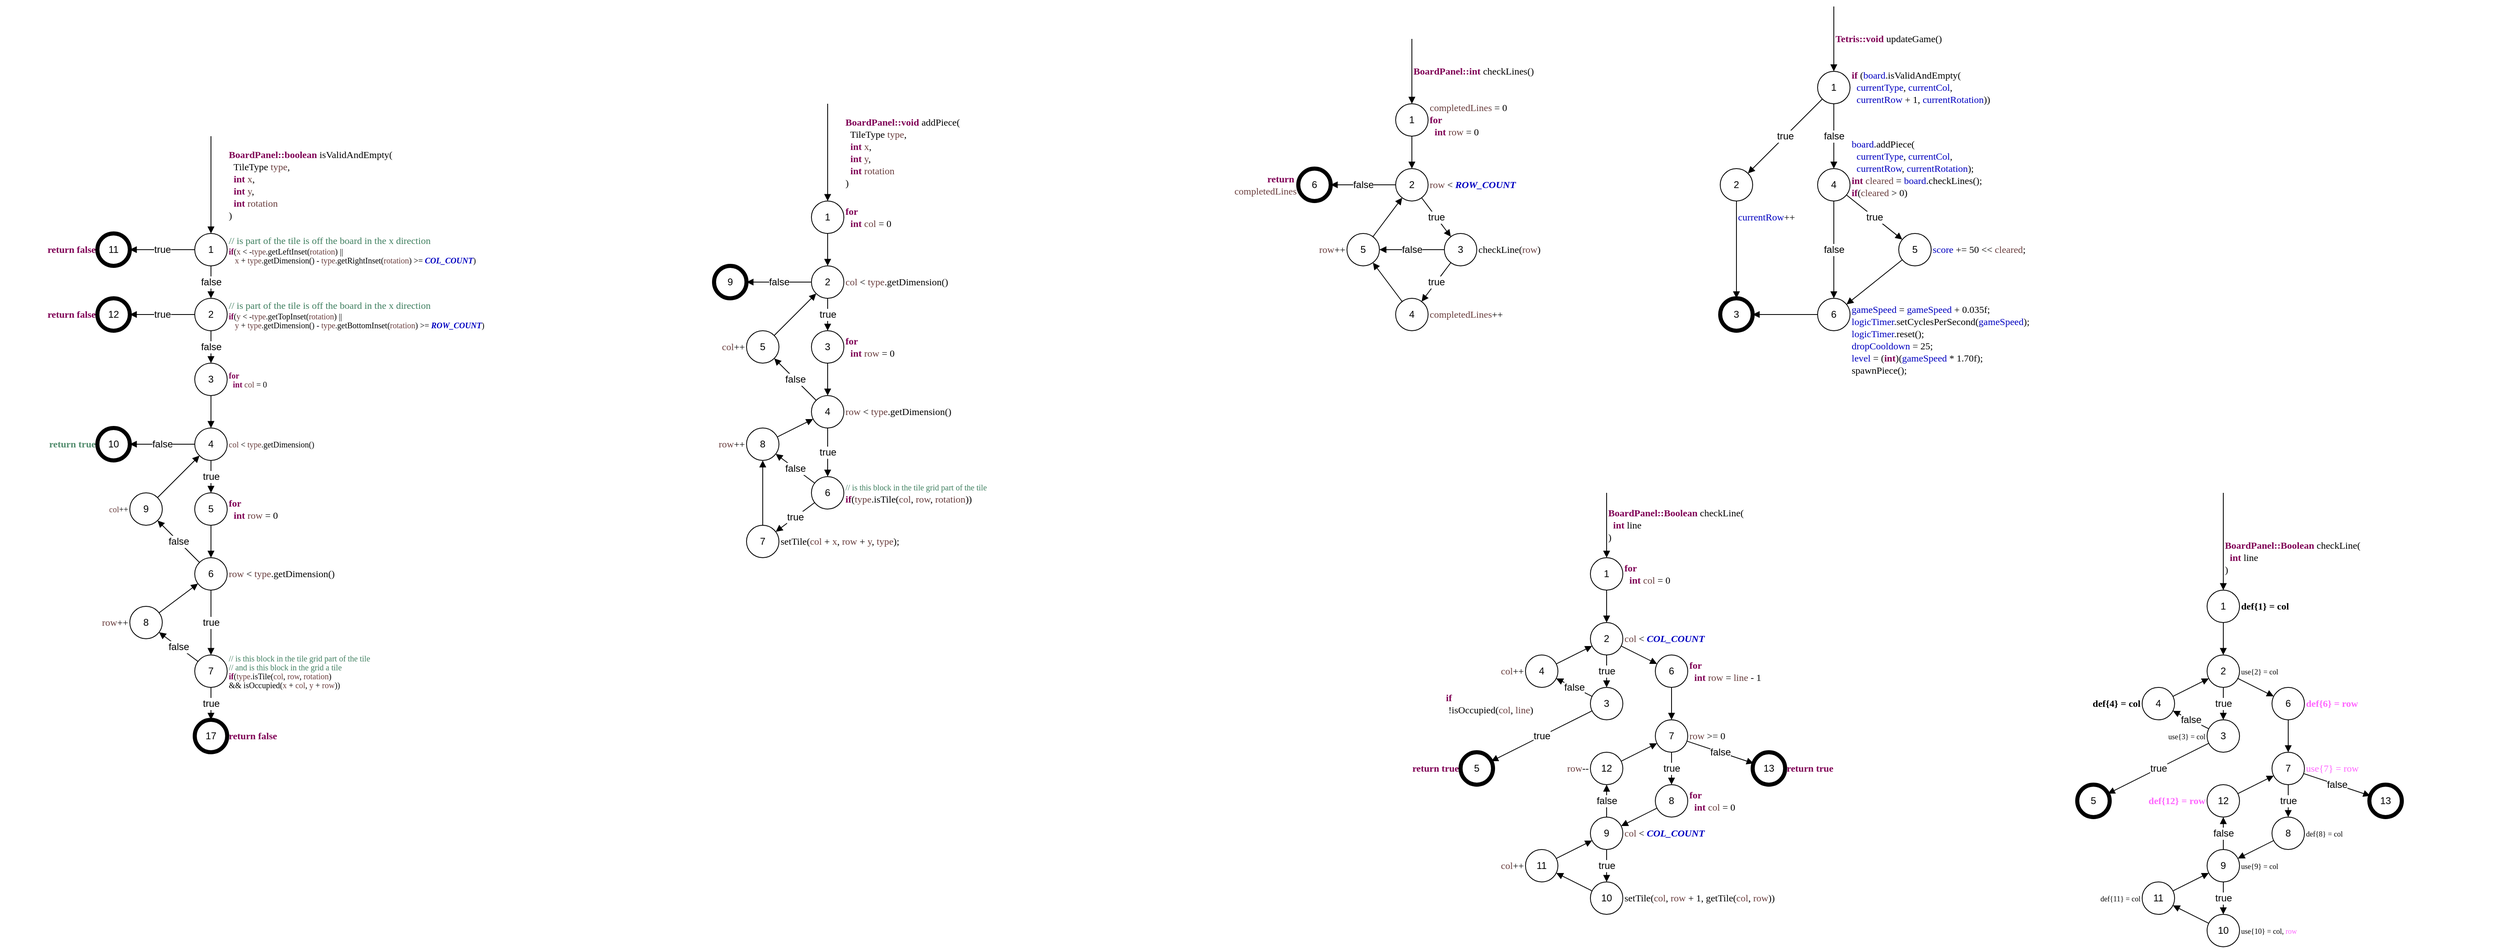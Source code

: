 <mxfile version="13.4.5" type="device" pages="2"><diagram id="apDySXAh8fKYk_255jvn" name="BoardPanel"><mxGraphModel dx="651" dy="822" grid="1" gridSize="10" guides="1" tooltips="1" connect="1" arrows="1" fold="1" page="1" pageScale="1" pageWidth="850" pageHeight="1400" math="0" shadow="0" extFonts="Source Code Pro^https://fonts.googleapis.com/css?family=Source+Code+Pro"><root><mxCell id="0"/><mxCell id="1" parent="0"/><mxCell id="esQ9ZFKP40WXNAGpkWaG-5" style="rounded=0;orthogonalLoop=1;jettySize=auto;html=1;fontSize=10;endArrow=block;endFill=1;entryX=0.5;entryY=0;entryDx=0;entryDy=0;" parent="1" target="esQ9ZFKP40WXNAGpkWaG-2" edge="1"><mxGeometry relative="1" as="geometry"><mxPoint x="260" y="260" as="targetPoint"/><mxPoint x="340" y="240" as="sourcePoint"/></mxGeometry></mxCell><mxCell id="esQ9ZFKP40WXNAGpkWaG-7" value="true" style="edgeStyle=none;rounded=0;orthogonalLoop=1;jettySize=auto;html=1;endArrow=block;endFill=1;fontSize=12;" parent="1" source="esQ9ZFKP40WXNAGpkWaG-2" target="esQ9ZFKP40WXNAGpkWaG-6" edge="1"><mxGeometry relative="1" as="geometry"/></mxCell><mxCell id="esQ9ZFKP40WXNAGpkWaG-2" value="1" style="ellipse;whiteSpace=wrap;html=1;aspect=fixed;" parent="1" vertex="1"><mxGeometry x="320" y="360" width="40" height="40" as="geometry"/></mxCell><mxCell id="esQ9ZFKP40WXNAGpkWaG-4" value="&lt;p class=&quot;p1&quot; style=&quot;margin: 0px ; font-stretch: normal ; line-height: normal ; font-family: &amp;#34;menlo&amp;#34; ; font-size: 10px&quot;&gt;&lt;span style=&quot;color: rgb(63 , 127 , 95) ; font-size: 12px&quot;&gt;// is part of the tile is off the board in the x direction&lt;/span&gt;&lt;br&gt;&lt;/p&gt;&lt;p class=&quot;p1&quot; style=&quot;margin: 0px ; font-stretch: normal ; line-height: normal ; font-family: &amp;#34;menlo&amp;#34; ; font-size: 10px&quot;&gt;&lt;span class=&quot;s1&quot; style=&quot;color: rgb(127 , 0 , 85) ; font-size: 10px&quot;&gt;&lt;b style=&quot;font-size: 10px&quot;&gt;if&lt;/b&gt;&lt;/span&gt;(&lt;span class=&quot;s2&quot; style=&quot;color: rgb(106 , 62 , 62) ; font-size: 10px&quot;&gt;x&lt;/span&gt; &amp;lt; -&lt;span class=&quot;s2&quot; style=&quot;color: rgb(106 , 62 , 62) ; font-size: 10px&quot;&gt;type&lt;/span&gt;.getLeftInset(&lt;span class=&quot;s2&quot; style=&quot;color: rgb(106 , 62 , 62) ; font-size: 10px&quot;&gt;rotation&lt;/span&gt;) ||&lt;/p&gt;&lt;p class=&quot;p1&quot; style=&quot;margin: 0px ; font-stretch: normal ; line-height: normal ; font-family: &amp;#34;menlo&amp;#34; ; font-size: 10px&quot;&gt;&amp;nbsp; &amp;nbsp;&lt;span class=&quot;s2&quot; style=&quot;color: rgb(106 , 62 , 62) ; font-size: 10px&quot;&gt;x&lt;/span&gt; + &lt;span class=&quot;s2&quot; style=&quot;color: rgb(106 , 62 , 62) ; font-size: 10px&quot;&gt;type&lt;/span&gt;.getDimension() - &lt;span class=&quot;s2&quot; style=&quot;color: rgb(106 , 62 , 62) ; font-size: 10px&quot;&gt;type&lt;/span&gt;.getRightInset(&lt;span class=&quot;s2&quot; style=&quot;color: rgb(106 , 62 , 62) ; font-size: 10px&quot;&gt;rotation&lt;/span&gt;) &amp;gt;= &lt;span class=&quot;s3&quot; style=&quot;color: rgb(0 , 0 , 192) ; font-size: 10px&quot;&gt;&lt;b style=&quot;font-size: 10px&quot;&gt;&lt;i style=&quot;font-size: 10px&quot;&gt;COL_COUNT&lt;/i&gt;&lt;/b&gt;&lt;/span&gt;)&lt;/p&gt;" style="text;html=1;strokeColor=none;fillColor=none;align=left;verticalAlign=middle;whiteSpace=wrap;rounded=0;fontSize=10;allowArrows=0;connectable=0;" parent="1" vertex="1"><mxGeometry x="360" y="360" width="440" height="40" as="geometry"/></mxCell><mxCell id="esQ9ZFKP40WXNAGpkWaG-6" value="11" style="ellipse;whiteSpace=wrap;html=1;aspect=fixed;fontSize=12;strokeWidth=5;" parent="1" vertex="1"><mxGeometry x="200" y="360" width="40" height="40" as="geometry"/></mxCell><mxCell id="esQ9ZFKP40WXNAGpkWaG-9" value="&lt;p class=&quot;p1&quot; style=&quot;margin: 0px ; font-stretch: normal ; font-size: 12px ; line-height: normal ; font-family: &amp;quot;menlo&amp;quot; ; color: rgb(127 , 0 , 85)&quot;&gt;&lt;b&gt;return&lt;/b&gt;&lt;span class=&quot;s1&quot; style=&quot;color: rgb(0 , 0 , 0)&quot;&gt; &lt;/span&gt;&lt;b&gt;false&lt;/b&gt;&lt;/p&gt;" style="text;html=1;strokeColor=none;fillColor=none;align=right;verticalAlign=middle;whiteSpace=wrap;rounded=0;fontSize=10;allowArrows=0;connectable=0;" parent="1" vertex="1"><mxGeometry x="80" y="360" width="120" height="40" as="geometry"/></mxCell><mxCell id="esQ9ZFKP40WXNAGpkWaG-10" value="12" style="ellipse;whiteSpace=wrap;html=1;aspect=fixed;strokeWidth=5;" parent="1" vertex="1"><mxGeometry x="200" y="440" width="40" height="40" as="geometry"/></mxCell><mxCell id="esQ9ZFKP40WXNAGpkWaG-11" value="&lt;p class=&quot;p1&quot; style=&quot;margin: 0px ; font-stretch: normal ; font-size: 12px ; line-height: normal ; font-family: &amp;quot;menlo&amp;quot; ; color: rgb(127 , 0 , 85)&quot;&gt;&lt;b&gt;return&lt;/b&gt;&lt;span class=&quot;s1&quot; style=&quot;color: rgb(0 , 0 , 0)&quot;&gt; &lt;/span&gt;&lt;b&gt;false&lt;/b&gt;&lt;/p&gt;" style="text;html=1;strokeColor=none;fillColor=none;align=right;verticalAlign=middle;whiteSpace=wrap;rounded=0;fontSize=10;allowArrows=0;connectable=0;" parent="1" vertex="1"><mxGeometry x="80" y="440" width="120" height="40" as="geometry"/></mxCell><mxCell id="esQ9ZFKP40WXNAGpkWaG-15" value="true" style="edgeStyle=none;rounded=0;orthogonalLoop=1;jettySize=auto;html=1;endArrow=block;endFill=1;fontSize=12;" parent="1" source="esQ9ZFKP40WXNAGpkWaG-12" target="esQ9ZFKP40WXNAGpkWaG-10" edge="1"><mxGeometry relative="1" as="geometry"/></mxCell><mxCell id="esQ9ZFKP40WXNAGpkWaG-17" value="false" style="edgeStyle=none;rounded=0;orthogonalLoop=1;jettySize=auto;html=1;endArrow=block;endFill=1;fontSize=12;" parent="1" source="esQ9ZFKP40WXNAGpkWaG-12" target="esQ9ZFKP40WXNAGpkWaG-16" edge="1"><mxGeometry relative="1" as="geometry"/></mxCell><mxCell id="esQ9ZFKP40WXNAGpkWaG-12" value="2" style="ellipse;whiteSpace=wrap;html=1;aspect=fixed;" parent="1" vertex="1"><mxGeometry x="320" y="440" width="40" height="40" as="geometry"/></mxCell><mxCell id="esQ9ZFKP40WXNAGpkWaG-13" value="&lt;p class=&quot;p1&quot; style=&quot;margin: 0px ; font-stretch: normal ; line-height: normal ; font-family: &amp;#34;menlo&amp;#34; ; font-size: 10px&quot;&gt;&lt;span style=&quot;color: rgb(63 , 127 , 95) ; font-size: 12px&quot;&gt;// is part of the tile is off the board in the x direction&lt;/span&gt;&lt;br&gt;&lt;/p&gt;&lt;p class=&quot;p1&quot; style=&quot;margin: 0px ; font-stretch: normal ; line-height: normal ; font-family: &amp;#34;menlo&amp;#34;&quot;&gt;&lt;span class=&quot;s1&quot; style=&quot;color: rgb(127 , 0 , 85)&quot;&gt;&lt;b&gt;if&lt;/b&gt;&lt;/span&gt;(&lt;span class=&quot;s2&quot; style=&quot;color: rgb(106 , 62 , 62)&quot;&gt;y&lt;/span&gt; &amp;lt; -&lt;span class=&quot;s2&quot; style=&quot;color: rgb(106 , 62 , 62)&quot;&gt;type&lt;/span&gt;.getTopInset(&lt;span class=&quot;s2&quot; style=&quot;color: rgb(106 , 62 , 62)&quot;&gt;rotation&lt;/span&gt;) ||&lt;/p&gt;&lt;p class=&quot;p1&quot; style=&quot;margin: 0px ; font-stretch: normal ; line-height: normal ; font-family: &amp;#34;menlo&amp;#34;&quot;&gt;&amp;nbsp; &amp;nbsp;&lt;span class=&quot;s2&quot; style=&quot;color: rgb(106 , 62 , 62)&quot;&gt;y&lt;/span&gt; + &lt;span class=&quot;s2&quot; style=&quot;color: rgb(106 , 62 , 62)&quot;&gt;type&lt;/span&gt;.getDimension() - &lt;span class=&quot;s2&quot; style=&quot;color: rgb(106 , 62 , 62)&quot;&gt;type&lt;/span&gt;.getBottomInset(&lt;span class=&quot;s2&quot; style=&quot;color: rgb(106 , 62 , 62)&quot;&gt;rotation&lt;/span&gt;) &amp;gt;= &lt;span class=&quot;s3&quot; style=&quot;color: rgb(0 , 0 , 192)&quot;&gt;&lt;b&gt;&lt;i&gt;ROW_COUNT&lt;/i&gt;&lt;/b&gt;&lt;/span&gt;)&lt;/p&gt;" style="text;html=1;strokeColor=none;fillColor=none;align=left;verticalAlign=middle;whiteSpace=wrap;rounded=0;fontSize=10;allowArrows=0;connectable=0;" parent="1" vertex="1"><mxGeometry x="360" y="440" width="440" height="40" as="geometry"/></mxCell><mxCell id="esQ9ZFKP40WXNAGpkWaG-14" value="false" style="edgeStyle=none;rounded=0;orthogonalLoop=1;jettySize=auto;html=1;endArrow=block;endFill=1;fontSize=12;" parent="1" source="esQ9ZFKP40WXNAGpkWaG-2" target="esQ9ZFKP40WXNAGpkWaG-12" edge="1"><mxGeometry relative="1" as="geometry"/></mxCell><mxCell id="esQ9ZFKP40WXNAGpkWaG-24" style="edgeStyle=none;rounded=0;orthogonalLoop=1;jettySize=auto;html=1;endArrow=block;endFill=1;fontSize=12;" parent="1" source="esQ9ZFKP40WXNAGpkWaG-16" target="esQ9ZFKP40WXNAGpkWaG-20" edge="1"><mxGeometry relative="1" as="geometry"/></mxCell><mxCell id="esQ9ZFKP40WXNAGpkWaG-16" value="3" style="ellipse;whiteSpace=wrap;html=1;aspect=fixed;" parent="1" vertex="1"><mxGeometry x="320" y="520" width="40" height="40" as="geometry"/></mxCell><mxCell id="esQ9ZFKP40WXNAGpkWaG-18" value="&lt;p class=&quot;p1&quot; style=&quot;margin: 0px; font-stretch: normal; font-size: 10px; line-height: normal; font-family: menlo;&quot;&gt;&lt;span class=&quot;s1&quot; style=&quot;color: rgb(127, 0, 85); font-size: 10px;&quot;&gt;&lt;b style=&quot;font-size: 10px;&quot;&gt;for&lt;/b&gt;&lt;/span&gt;&lt;/p&gt;&lt;p class=&quot;p1&quot; style=&quot;margin: 0px; font-stretch: normal; font-size: 10px; line-height: normal; font-family: menlo;&quot;&gt;&lt;span class=&quot;s1&quot; style=&quot;color: rgb(127, 0, 85); font-size: 10px;&quot;&gt;&lt;b style=&quot;font-size: 10px;&quot;&gt;&amp;nbsp; int&lt;/b&gt;&lt;/span&gt; &lt;span class=&quot;s2&quot; style=&quot;color: rgb(106, 62, 62); font-size: 10px;&quot;&gt;col&lt;/span&gt; = 0&lt;/p&gt;" style="text;html=1;strokeColor=none;fillColor=none;align=left;verticalAlign=middle;whiteSpace=wrap;rounded=0;fontSize=10;allowArrows=0;connectable=0;" parent="1" vertex="1"><mxGeometry x="360" y="520" width="160" height="40" as="geometry"/></mxCell><mxCell id="esQ9ZFKP40WXNAGpkWaG-27" value="false" style="edgeStyle=none;rounded=0;orthogonalLoop=1;jettySize=auto;html=1;endArrow=block;endFill=1;fontSize=12;" parent="1" source="esQ9ZFKP40WXNAGpkWaG-20" target="esQ9ZFKP40WXNAGpkWaG-25" edge="1"><mxGeometry relative="1" as="geometry"><mxPoint x="100" y="650" as="targetPoint"/></mxGeometry></mxCell><mxCell id="esQ9ZFKP40WXNAGpkWaG-35" value="true" style="edgeStyle=none;rounded=0;orthogonalLoop=1;jettySize=auto;html=1;endArrow=block;endFill=1;fontSize=12;" parent="1" source="esQ9ZFKP40WXNAGpkWaG-20" target="esQ9ZFKP40WXNAGpkWaG-29" edge="1"><mxGeometry relative="1" as="geometry"/></mxCell><mxCell id="esQ9ZFKP40WXNAGpkWaG-20" value="4" style="ellipse;whiteSpace=wrap;html=1;aspect=fixed;" parent="1" vertex="1"><mxGeometry x="320" y="600" width="40" height="40" as="geometry"/></mxCell><mxCell id="esQ9ZFKP40WXNAGpkWaG-21" value="&lt;p class=&quot;p1&quot; style=&quot;margin: 0px; font-stretch: normal; font-size: 10px; line-height: normal; font-family: menlo;&quot;&gt;&lt;span class=&quot;s2&quot; style=&quot;color: rgb(106, 62, 62); font-size: 10px;&quot;&gt;col&lt;/span&gt;&lt;span style=&quot;font-size: 10px;&quot;&gt; &amp;lt; &lt;/span&gt;&lt;span class=&quot;s2&quot; style=&quot;color: rgb(106, 62, 62); font-size: 10px;&quot;&gt;type&lt;/span&gt;&lt;span style=&quot;font-size: 10px;&quot;&gt;.getDimension()&lt;/span&gt;&lt;br style=&quot;font-size: 10px;&quot;&gt;&lt;/p&gt;" style="text;html=1;strokeColor=none;fillColor=none;align=left;verticalAlign=middle;whiteSpace=wrap;rounded=0;fontSize=10;allowArrows=0;connectable=0;" parent="1" vertex="1"><mxGeometry x="360" y="600" width="200" height="40" as="geometry"/></mxCell><mxCell id="esQ9ZFKP40WXNAGpkWaG-28" style="edgeStyle=none;rounded=0;orthogonalLoop=1;jettySize=auto;html=1;endArrow=block;endFill=1;fontSize=10;" parent="1" source="esQ9ZFKP40WXNAGpkWaG-22" target="esQ9ZFKP40WXNAGpkWaG-20" edge="1"><mxGeometry relative="1" as="geometry"/></mxCell><mxCell id="esQ9ZFKP40WXNAGpkWaG-22" value="9" style="ellipse;whiteSpace=wrap;html=1;aspect=fixed;" parent="1" vertex="1"><mxGeometry x="240" y="680" width="40" height="40" as="geometry"/></mxCell><mxCell id="esQ9ZFKP40WXNAGpkWaG-23" value="&lt;p class=&quot;p1&quot; style=&quot;margin: 0px; font-stretch: normal; font-size: 10px; line-height: normal; font-family: menlo;&quot;&gt;&lt;span class=&quot;s2&quot; style=&quot;color: rgb(106, 62, 62); font-size: 10px;&quot;&gt;col&lt;/span&gt;&lt;span style=&quot;font-size: 10px;&quot;&gt;++&lt;/span&gt;&lt;br style=&quot;font-size: 10px;&quot;&gt;&lt;/p&gt;" style="text;html=1;strokeColor=none;fillColor=none;align=right;verticalAlign=middle;whiteSpace=wrap;rounded=0;fontSize=10;allowArrows=0;connectable=0;" parent="1" vertex="1"><mxGeometry x="160" y="680" width="80" height="40" as="geometry"/></mxCell><mxCell id="esQ9ZFKP40WXNAGpkWaG-25" value="10" style="ellipse;whiteSpace=wrap;html=1;aspect=fixed;strokeWidth=5;" parent="1" vertex="1"><mxGeometry x="200" y="600" width="40" height="40" as="geometry"/></mxCell><mxCell id="esQ9ZFKP40WXNAGpkWaG-26" value="&lt;p class=&quot;p1&quot; style=&quot;margin: 0px; font-stretch: normal; font-size: 12px; line-height: normal; font-family: menlo;&quot;&gt;&lt;b&gt;return&lt;/b&gt;&lt;span class=&quot;s1&quot; style=&quot;&quot;&gt;&amp;nbsp;&lt;/span&gt;&lt;b style=&quot;font-family: &amp;quot;menlo&amp;quot;&quot;&gt;true&lt;/b&gt;&lt;/p&gt;" style="text;html=1;strokeColor=none;fillColor=none;align=right;verticalAlign=middle;whiteSpace=wrap;rounded=0;fontSize=10;allowArrows=0;connectable=0;fontColor=#518C6D;" parent="1" vertex="1"><mxGeometry x="80" y="600" width="120" height="40" as="geometry"/></mxCell><mxCell id="esQ9ZFKP40WXNAGpkWaG-36" style="edgeStyle=none;rounded=0;orthogonalLoop=1;jettySize=auto;html=1;endArrow=block;endFill=1;fontSize=12;" parent="1" source="esQ9ZFKP40WXNAGpkWaG-29" target="esQ9ZFKP40WXNAGpkWaG-31" edge="1"><mxGeometry relative="1" as="geometry"/></mxCell><mxCell id="esQ9ZFKP40WXNAGpkWaG-29" value="5" style="ellipse;whiteSpace=wrap;html=1;aspect=fixed;" parent="1" vertex="1"><mxGeometry x="320" y="680" width="40" height="40" as="geometry"/></mxCell><mxCell id="esQ9ZFKP40WXNAGpkWaG-30" value="&lt;p class=&quot;p1&quot; style=&quot;margin: 0px ; font-stretch: normal ; font-size: 12px ; line-height: normal ; font-family: &amp;#34;menlo&amp;#34;&quot;&gt;&lt;span class=&quot;s1&quot; style=&quot;color: rgb(127 , 0 , 85)&quot;&gt;&lt;b&gt;for&lt;/b&gt;&lt;/span&gt;&lt;/p&gt;&lt;p class=&quot;p1&quot; style=&quot;margin: 0px ; font-stretch: normal ; font-size: 12px ; line-height: normal ; font-family: &amp;#34;menlo&amp;#34;&quot;&gt;&lt;span class=&quot;s1&quot; style=&quot;color: rgb(127 , 0 , 85)&quot;&gt;&lt;b&gt;&amp;nbsp; int&lt;/b&gt;&lt;/span&gt; &lt;span class=&quot;s2&quot; style=&quot;color: rgb(106 , 62 , 62)&quot;&gt;row&lt;/span&gt; = 0&lt;/p&gt;" style="text;html=1;strokeColor=none;fillColor=none;align=left;verticalAlign=middle;whiteSpace=wrap;rounded=0;fontSize=10;allowArrows=0;connectable=0;" parent="1" vertex="1"><mxGeometry x="360" y="680" width="200" height="40" as="geometry"/></mxCell><mxCell id="esQ9ZFKP40WXNAGpkWaG-37" value="false" style="edgeStyle=none;rounded=0;orthogonalLoop=1;jettySize=auto;html=1;endArrow=block;endFill=1;fontSize=12;" parent="1" source="esQ9ZFKP40WXNAGpkWaG-31" target="esQ9ZFKP40WXNAGpkWaG-22" edge="1"><mxGeometry relative="1" as="geometry"/></mxCell><mxCell id="esQ9ZFKP40WXNAGpkWaG-40" value="true" style="edgeStyle=none;rounded=0;orthogonalLoop=1;jettySize=auto;html=1;endArrow=block;endFill=1;fontSize=12;" parent="1" source="esQ9ZFKP40WXNAGpkWaG-31" target="esQ9ZFKP40WXNAGpkWaG-38" edge="1"><mxGeometry relative="1" as="geometry"/></mxCell><mxCell id="esQ9ZFKP40WXNAGpkWaG-31" value="6" style="ellipse;whiteSpace=wrap;html=1;aspect=fixed;" parent="1" vertex="1"><mxGeometry x="320" y="760" width="40" height="40" as="geometry"/></mxCell><mxCell id="esQ9ZFKP40WXNAGpkWaG-32" value="&lt;p class=&quot;p1&quot; style=&quot;margin: 0px ; font-stretch: normal ; font-size: 12px ; line-height: normal ; font-family: &amp;#34;menlo&amp;#34;&quot;&gt;&lt;span class=&quot;s2&quot; style=&quot;color: rgb(106 , 62 , 62)&quot;&gt;row&lt;/span&gt;&lt;span&gt; &amp;lt; &lt;/span&gt;&lt;span class=&quot;s2&quot; style=&quot;color: rgb(106 , 62 , 62)&quot;&gt;type&lt;/span&gt;&lt;span&gt;.getDimension()&lt;/span&gt;&lt;/p&gt;" style="text;html=1;strokeColor=none;fillColor=none;align=left;verticalAlign=middle;whiteSpace=wrap;rounded=0;fontSize=10;allowArrows=0;connectable=0;" parent="1" vertex="1"><mxGeometry x="360" y="760" width="200" height="40" as="geometry"/></mxCell><mxCell id="esQ9ZFKP40WXNAGpkWaG-45" style="edgeStyle=none;rounded=0;orthogonalLoop=1;jettySize=auto;html=1;endArrow=block;endFill=1;fontSize=10;" parent="1" source="esQ9ZFKP40WXNAGpkWaG-33" target="esQ9ZFKP40WXNAGpkWaG-31" edge="1"><mxGeometry relative="1" as="geometry"><mxPoint x="250" y="990" as="targetPoint"/></mxGeometry></mxCell><mxCell id="esQ9ZFKP40WXNAGpkWaG-33" value="8" style="ellipse;whiteSpace=wrap;html=1;aspect=fixed;" parent="1" vertex="1"><mxGeometry x="240" y="820" width="40" height="40" as="geometry"/></mxCell><mxCell id="esQ9ZFKP40WXNAGpkWaG-34" value="&lt;p class=&quot;p1&quot; style=&quot;margin: 0px ; font-stretch: normal ; font-size: 12px ; line-height: normal ; font-family: &amp;quot;menlo&amp;quot;&quot;&gt;&lt;span class=&quot;s2&quot; style=&quot;color: rgb(106 , 62 , 62)&quot;&gt;row&lt;/span&gt;&lt;span&gt;++&lt;/span&gt;&lt;br&gt;&lt;/p&gt;" style="text;html=1;strokeColor=none;fillColor=none;align=right;verticalAlign=middle;whiteSpace=wrap;rounded=0;fontSize=10;allowArrows=0;connectable=0;" parent="1" vertex="1"><mxGeometry x="160" y="820" width="80" height="40" as="geometry"/></mxCell><mxCell id="esQ9ZFKP40WXNAGpkWaG-43" value="true" style="edgeStyle=none;rounded=0;orthogonalLoop=1;jettySize=auto;html=1;endArrow=block;endFill=1;fontSize=12;" parent="1" source="esQ9ZFKP40WXNAGpkWaG-38" target="esQ9ZFKP40WXNAGpkWaG-41" edge="1"><mxGeometry relative="1" as="geometry"/></mxCell><mxCell id="esQ9ZFKP40WXNAGpkWaG-44" value="false" style="edgeStyle=none;rounded=0;orthogonalLoop=1;jettySize=auto;html=1;endArrow=block;endFill=1;fontSize=12;" parent="1" source="esQ9ZFKP40WXNAGpkWaG-38" target="esQ9ZFKP40WXNAGpkWaG-33" edge="1"><mxGeometry relative="1" as="geometry"/></mxCell><mxCell id="esQ9ZFKP40WXNAGpkWaG-38" value="7" style="ellipse;whiteSpace=wrap;html=1;aspect=fixed;" parent="1" vertex="1"><mxGeometry x="320" y="880" width="40" height="40" as="geometry"/></mxCell><mxCell id="esQ9ZFKP40WXNAGpkWaG-39" value="&lt;p class=&quot;p1&quot; style=&quot;margin: 0px ; font-stretch: normal ; font-size: 10px ; line-height: normal ; font-family: &amp;#34;menlo&amp;#34;&quot;&gt;&lt;span class=&quot;s1&quot; style=&quot;color: rgb(127 , 0 , 85) ; font-size: 10px&quot;&gt;&lt;span style=&quot;color: rgb(63 , 127 , 95) ; font-size: 10px&quot;&gt;// is this block in the tile grid part of the&amp;nbsp;&lt;/span&gt;&lt;/span&gt;&lt;span style=&quot;color: rgb(63 , 127 , 95)&quot;&gt;tile&lt;/span&gt;&lt;/p&gt;&lt;p class=&quot;p1&quot; style=&quot;margin: 0px ; font-stretch: normal ; font-size: 10px ; line-height: normal ; font-family: &amp;#34;menlo&amp;#34;&quot;&gt;&lt;span style=&quot;color: rgb(63 , 127 , 95)&quot;&gt;// and is this block in the grid a tile&lt;/span&gt;&lt;/p&gt;&lt;p class=&quot;p1&quot; style=&quot;margin: 0px ; font-stretch: normal ; font-size: 10px ; line-height: normal ; font-family: &amp;#34;menlo&amp;#34;&quot;&gt;&lt;span class=&quot;s1&quot; style=&quot;color: rgb(127 , 0 , 85) ; font-size: 10px&quot;&gt;&lt;b style=&quot;font-size: 10px&quot;&gt;if&lt;/b&gt;&lt;/span&gt;(&lt;span class=&quot;s2&quot; style=&quot;color: rgb(106 , 62 , 62) ; font-size: 10px&quot;&gt;type&lt;/span&gt;.isTile(&lt;span class=&quot;s2&quot; style=&quot;color: rgb(106 , 62 , 62) ; font-size: 10px&quot;&gt;col&lt;/span&gt;, &lt;span class=&quot;s2&quot; style=&quot;color: rgb(106 , 62 , 62) ; font-size: 10px&quot;&gt;row&lt;/span&gt;, &lt;span class=&quot;s2&quot; style=&quot;color: rgb(106 , 62 , 62) ; font-size: 10px&quot;&gt;rotation&lt;/span&gt;)&amp;nbsp;&lt;/p&gt;&lt;p class=&quot;p1&quot; style=&quot;margin: 0px ; font-stretch: normal ; font-size: 10px ; line-height: normal ; font-family: &amp;#34;menlo&amp;#34;&quot;&gt;&amp;amp;&amp;amp; isOccupied(&lt;span class=&quot;s2&quot; style=&quot;color: rgb(106 , 62 , 62) ; font-size: 10px&quot;&gt;x&lt;/span&gt; + &lt;span class=&quot;s2&quot; style=&quot;color: rgb(106 , 62 , 62) ; font-size: 10px&quot;&gt;col&lt;/span&gt;, &lt;span class=&quot;s2&quot; style=&quot;color: rgb(106 , 62 , 62) ; font-size: 10px&quot;&gt;y&lt;/span&gt; + &lt;span class=&quot;s2&quot; style=&quot;color: rgb(106 , 62 , 62) ; font-size: 10px&quot;&gt;row&lt;/span&gt;))&lt;/p&gt;" style="text;html=1;strokeColor=none;fillColor=none;align=left;verticalAlign=middle;whiteSpace=wrap;rounded=0;fontSize=10;allowArrows=0;connectable=0;" parent="1" vertex="1"><mxGeometry x="360" y="880" width="360" height="40" as="geometry"/></mxCell><mxCell id="esQ9ZFKP40WXNAGpkWaG-41" value="17" style="ellipse;whiteSpace=wrap;html=1;aspect=fixed;strokeWidth=5;" parent="1" vertex="1"><mxGeometry x="320" y="960" width="40" height="40" as="geometry"/></mxCell><mxCell id="esQ9ZFKP40WXNAGpkWaG-42" value="&lt;p class=&quot;p1&quot; style=&quot;margin: 0px ; font-stretch: normal ; font-size: 12px ; line-height: normal ; font-family: &amp;quot;menlo&amp;quot; ; color: rgb(127 , 0 , 85)&quot;&gt;&lt;b&gt;return&lt;/b&gt;&lt;span class=&quot;s1&quot; style=&quot;color: rgb(0 , 0 , 0)&quot;&gt; &lt;/span&gt;&lt;b&gt;false&lt;/b&gt;&lt;/p&gt;" style="text;html=1;strokeColor=none;fillColor=none;align=left;verticalAlign=middle;whiteSpace=wrap;rounded=0;fontSize=10;allowArrows=0;connectable=0;" parent="1" vertex="1"><mxGeometry x="360" y="960" width="180" height="40" as="geometry"/></mxCell><mxCell id="esQ9ZFKP40WXNAGpkWaG-46" value="&lt;p class=&quot;p1&quot; style=&quot;margin: 0px ; font-stretch: normal ; font-size: 12px ; line-height: normal ; font-family: &amp;#34;menlo&amp;#34;&quot;&gt;&lt;span class=&quot;s1&quot; style=&quot;color: rgb(127 , 0 , 85)&quot;&gt;&lt;b&gt;BoardPanel::&lt;/b&gt;&lt;/span&gt;&lt;span class=&quot;s1&quot; style=&quot;color: rgb(127 , 0 , 85)&quot;&gt;&lt;b&gt;boolean&lt;/b&gt;&lt;/span&gt;&lt;span&gt; isValidAndEmpty(&lt;/span&gt;&lt;/p&gt;&lt;p class=&quot;p1&quot; style=&quot;margin: 0px ; font-stretch: normal ; font-size: 12px ; line-height: normal ; font-family: &amp;#34;menlo&amp;#34;&quot;&gt;&amp;nbsp; TileType &lt;span class=&quot;s2&quot; style=&quot;color: rgb(106 , 62 , 62)&quot;&gt;type&lt;/span&gt;,&amp;nbsp;&lt;/p&gt;&lt;p class=&quot;p1&quot; style=&quot;margin: 0px ; font-stretch: normal ; font-size: 12px ; line-height: normal ; font-family: &amp;#34;menlo&amp;#34;&quot;&gt;&lt;span class=&quot;s1&quot; style=&quot;color: rgb(127 , 0 , 85)&quot;&gt;&lt;b&gt;&amp;nbsp; int&lt;/b&gt;&lt;/span&gt; &lt;span class=&quot;s2&quot; style=&quot;color: rgb(106 , 62 , 62)&quot;&gt;x&lt;/span&gt;,&amp;nbsp;&lt;/p&gt;&lt;p class=&quot;p1&quot; style=&quot;margin: 0px ; font-stretch: normal ; font-size: 12px ; line-height: normal ; font-family: &amp;#34;menlo&amp;#34;&quot;&gt;&lt;span class=&quot;s1&quot; style=&quot;color: rgb(127 , 0 , 85)&quot;&gt;&lt;b&gt;&amp;nbsp; int&lt;/b&gt;&lt;/span&gt; &lt;span class=&quot;s2&quot; style=&quot;color: rgb(106 , 62 , 62)&quot;&gt;y&lt;/span&gt;,&amp;nbsp;&lt;/p&gt;&lt;p class=&quot;p1&quot; style=&quot;margin: 0px ; font-stretch: normal ; font-size: 12px ; line-height: normal ; font-family: &amp;#34;menlo&amp;#34;&quot;&gt;&lt;span class=&quot;s1&quot; style=&quot;color: rgb(127 , 0 , 85)&quot;&gt;&lt;b&gt;&amp;nbsp; int&lt;/b&gt;&lt;/span&gt; &lt;span class=&quot;s2&quot; style=&quot;color: rgb(106 , 62 , 62)&quot;&gt;rotation&lt;/span&gt;&lt;/p&gt;&lt;p class=&quot;p1&quot; style=&quot;margin: 0px ; font-stretch: normal ; font-size: 12px ; line-height: normal ; font-family: &amp;#34;menlo&amp;#34;&quot;&gt;)&lt;/p&gt;" style="text;html=1;strokeColor=none;fillColor=none;align=left;verticalAlign=middle;whiteSpace=wrap;rounded=0;fontSize=10;allowArrows=0;connectable=0;" parent="1" vertex="1"><mxGeometry x="360" y="240" width="460" height="120" as="geometry"/></mxCell><mxCell id="uJLQaDglCBVyTw3my_QG-19" style="edgeStyle=none;rounded=0;orthogonalLoop=1;jettySize=auto;html=1;endArrow=block;endFill=1;fontSize=12;" parent="1" source="uJLQaDglCBVyTw3my_QG-1" target="uJLQaDglCBVyTw3my_QG-4" edge="1"><mxGeometry relative="1" as="geometry"/></mxCell><mxCell id="uJLQaDglCBVyTw3my_QG-1" value="1" style="ellipse;whiteSpace=wrap;html=1;aspect=fixed;" parent="1" vertex="1"><mxGeometry x="1080" y="320" width="40" height="40" as="geometry"/></mxCell><mxCell id="uJLQaDglCBVyTw3my_QG-2" value="&lt;p class=&quot;p1&quot; style=&quot;margin: 0px ; font-stretch: normal ; font-size: 12px ; line-height: normal ; font-family: &amp;#34;menlo&amp;#34;&quot;&gt;&lt;span class=&quot;s1&quot; style=&quot;color: rgb(127 , 0 , 85)&quot;&gt;&lt;b&gt;for&lt;/b&gt;&lt;/span&gt;&lt;/p&gt;&lt;p class=&quot;p1&quot; style=&quot;margin: 0px ; font-stretch: normal ; font-size: 12px ; line-height: normal ; font-family: &amp;#34;menlo&amp;#34;&quot;&gt;&lt;span class=&quot;s1&quot; style=&quot;color: rgb(127 , 0 , 85)&quot;&gt;&lt;b&gt;&amp;nbsp; int&lt;/b&gt;&lt;/span&gt; &lt;span class=&quot;s2&quot; style=&quot;color: rgb(106 , 62 , 62)&quot;&gt;col&lt;/span&gt; = 0&lt;/p&gt;" style="text;html=1;strokeColor=none;fillColor=none;align=left;verticalAlign=middle;whiteSpace=wrap;rounded=0;fontSize=10;allowArrows=0;connectable=0;" parent="1" vertex="1"><mxGeometry x="1120" y="320" width="190" height="40" as="geometry"/></mxCell><mxCell id="uJLQaDglCBVyTw3my_QG-3" value="&lt;p class=&quot;p1&quot; style=&quot;margin: 0px ; font-stretch: normal ; font-size: 12px ; line-height: normal ; font-family: &amp;#34;menlo&amp;#34;&quot;&gt;&lt;span class=&quot;s1&quot; style=&quot;color: rgb(127 , 0 , 85)&quot;&gt;&lt;b&gt;BoardPanel::&lt;/b&gt;&lt;/span&gt;&lt;span class=&quot;s1&quot; style=&quot;color: rgb(127 , 0 , 85)&quot;&gt;&lt;b&gt;void&lt;/b&gt;&lt;/span&gt;&lt;span&gt;&amp;nbsp;addPiece(&lt;/span&gt;&lt;/p&gt;&lt;p class=&quot;p1&quot; style=&quot;margin: 0px ; font-stretch: normal ; font-size: 12px ; line-height: normal ; font-family: &amp;#34;menlo&amp;#34;&quot;&gt;&amp;nbsp; TileType &lt;span class=&quot;s2&quot; style=&quot;color: rgb(106 , 62 , 62)&quot;&gt;type&lt;/span&gt;,&amp;nbsp;&lt;/p&gt;&lt;p class=&quot;p1&quot; style=&quot;margin: 0px ; font-stretch: normal ; font-size: 12px ; line-height: normal ; font-family: &amp;#34;menlo&amp;#34;&quot;&gt;&lt;span class=&quot;s1&quot; style=&quot;color: rgb(127 , 0 , 85)&quot;&gt;&lt;b&gt;&amp;nbsp; int&lt;/b&gt;&lt;/span&gt; &lt;span class=&quot;s2&quot; style=&quot;color: rgb(106 , 62 , 62)&quot;&gt;x&lt;/span&gt;,&amp;nbsp;&lt;/p&gt;&lt;p class=&quot;p1&quot; style=&quot;margin: 0px ; font-stretch: normal ; font-size: 12px ; line-height: normal ; font-family: &amp;#34;menlo&amp;#34;&quot;&gt;&lt;span class=&quot;s1&quot; style=&quot;color: rgb(127 , 0 , 85)&quot;&gt;&lt;b&gt;&amp;nbsp; int&lt;/b&gt;&lt;/span&gt; &lt;span class=&quot;s2&quot; style=&quot;color: rgb(106 , 62 , 62)&quot;&gt;y&lt;/span&gt;,&amp;nbsp;&lt;/p&gt;&lt;p class=&quot;p1&quot; style=&quot;margin: 0px ; font-stretch: normal ; font-size: 12px ; line-height: normal ; font-family: &amp;#34;menlo&amp;#34;&quot;&gt;&lt;span class=&quot;s1&quot; style=&quot;color: rgb(127 , 0 , 85)&quot;&gt;&lt;b&gt;&amp;nbsp; int&lt;/b&gt;&lt;/span&gt; &lt;span class=&quot;s2&quot; style=&quot;color: rgb(106 , 62 , 62)&quot;&gt;rotation&lt;/span&gt;&lt;/p&gt;&lt;p class=&quot;p1&quot; style=&quot;margin: 0px ; font-stretch: normal ; font-size: 12px ; line-height: normal ; font-family: &amp;#34;menlo&amp;#34;&quot;&gt;)&lt;/p&gt;" style="text;html=1;strokeColor=none;fillColor=none;align=left;verticalAlign=middle;whiteSpace=wrap;rounded=0;fontSize=10;allowArrows=0;connectable=0;" parent="1" vertex="1"><mxGeometry x="1120" y="200" width="240" height="120" as="geometry"/></mxCell><mxCell id="uJLQaDglCBVyTw3my_QG-20" value="false" style="edgeStyle=none;rounded=0;orthogonalLoop=1;jettySize=auto;html=1;endArrow=block;endFill=1;fontSize=12;" parent="1" source="uJLQaDglCBVyTw3my_QG-4" target="uJLQaDglCBVyTw3my_QG-18" edge="1"><mxGeometry relative="1" as="geometry"/></mxCell><mxCell id="uJLQaDglCBVyTw3my_QG-21" value="true" style="edgeStyle=none;rounded=0;orthogonalLoop=1;jettySize=auto;html=1;endArrow=block;endFill=1;fontSize=12;" parent="1" source="uJLQaDglCBVyTw3my_QG-4" target="uJLQaDglCBVyTw3my_QG-6" edge="1"><mxGeometry relative="1" as="geometry"/></mxCell><mxCell id="uJLQaDglCBVyTw3my_QG-4" value="2" style="ellipse;whiteSpace=wrap;html=1;aspect=fixed;" parent="1" vertex="1"><mxGeometry x="1080" y="400" width="40" height="40" as="geometry"/></mxCell><mxCell id="uJLQaDglCBVyTw3my_QG-5" value="&lt;p class=&quot;p1&quot; style=&quot;margin: 0px ; font-stretch: normal ; font-size: 12px ; line-height: normal ; font-family: &amp;#34;menlo&amp;#34;&quot;&gt;&lt;span class=&quot;s1&quot; style=&quot;color: rgb(106 , 62 , 62)&quot;&gt;col&lt;/span&gt; &amp;lt; &lt;span class=&quot;s1&quot; style=&quot;color: rgb(106 , 62 , 62)&quot;&gt;type&lt;/span&gt;.getDimension()&lt;/p&gt;" style="text;html=1;strokeColor=none;fillColor=none;align=left;verticalAlign=middle;whiteSpace=wrap;rounded=0;fontSize=10;allowArrows=0;connectable=0;" parent="1" vertex="1"><mxGeometry x="1120" y="400" width="190" height="40" as="geometry"/></mxCell><mxCell id="uJLQaDglCBVyTw3my_QG-22" style="edgeStyle=none;rounded=0;orthogonalLoop=1;jettySize=auto;html=1;endArrow=block;endFill=1;fontSize=12;" parent="1" source="uJLQaDglCBVyTw3my_QG-6" target="uJLQaDglCBVyTw3my_QG-8" edge="1"><mxGeometry relative="1" as="geometry"/></mxCell><mxCell id="uJLQaDglCBVyTw3my_QG-6" value="3" style="ellipse;whiteSpace=wrap;html=1;aspect=fixed;" parent="1" vertex="1"><mxGeometry x="1080" y="480" width="40" height="40" as="geometry"/></mxCell><mxCell id="uJLQaDglCBVyTw3my_QG-7" value="&lt;p class=&quot;p1&quot; style=&quot;margin: 0px ; font-stretch: normal ; font-size: 12px ; line-height: normal ; font-family: &amp;#34;menlo&amp;#34;&quot;&gt;&lt;span class=&quot;s1&quot; style=&quot;color: rgb(106 , 62 , 62)&quot;&gt;row&lt;/span&gt; &amp;lt; &lt;span class=&quot;s1&quot; style=&quot;color: rgb(106 , 62 , 62)&quot;&gt;type&lt;/span&gt;.getDimension()&lt;/p&gt;" style="text;html=1;strokeColor=none;fillColor=none;align=left;verticalAlign=middle;whiteSpace=wrap;rounded=0;fontSize=10;allowArrows=0;connectable=0;" parent="1" vertex="1"><mxGeometry x="1120" y="560" width="190" height="40" as="geometry"/></mxCell><mxCell id="uJLQaDglCBVyTw3my_QG-23" value="false" style="edgeStyle=none;rounded=0;orthogonalLoop=1;jettySize=auto;html=1;endArrow=block;endFill=1;fontSize=12;" parent="1" source="uJLQaDglCBVyTw3my_QG-8" target="uJLQaDglCBVyTw3my_QG-10" edge="1"><mxGeometry relative="1" as="geometry"/></mxCell><mxCell id="uJLQaDglCBVyTw3my_QG-25" value="true" style="edgeStyle=none;rounded=0;orthogonalLoop=1;jettySize=auto;html=1;endArrow=block;endFill=1;fontSize=12;" parent="1" source="uJLQaDglCBVyTw3my_QG-8" target="uJLQaDglCBVyTw3my_QG-12" edge="1"><mxGeometry relative="1" as="geometry"/></mxCell><mxCell id="uJLQaDglCBVyTw3my_QG-8" value="4" style="ellipse;whiteSpace=wrap;html=1;aspect=fixed;" parent="1" vertex="1"><mxGeometry x="1080" y="560" width="40" height="40" as="geometry"/></mxCell><mxCell id="uJLQaDglCBVyTw3my_QG-9" value="&lt;p class=&quot;p1&quot; style=&quot;margin: 0px ; font-stretch: normal ; font-size: 12px ; line-height: normal ; font-family: &amp;#34;menlo&amp;#34;&quot;&gt;&lt;span class=&quot;s1&quot; style=&quot;color: rgb(127 , 0 , 85)&quot;&gt;&lt;b&gt;for&lt;/b&gt;&lt;/span&gt;&lt;/p&gt;&lt;p class=&quot;p1&quot; style=&quot;margin: 0px ; font-stretch: normal ; font-size: 12px ; line-height: normal ; font-family: &amp;#34;menlo&amp;#34;&quot;&gt;&lt;span class=&quot;s1&quot; style=&quot;color: rgb(127 , 0 , 85)&quot;&gt;&lt;b&gt;&amp;nbsp; int&lt;/b&gt;&lt;/span&gt; &lt;span class=&quot;s2&quot; style=&quot;color: rgb(106 , 62 , 62)&quot;&gt;row&lt;/span&gt; = 0&lt;/p&gt;" style="text;html=1;strokeColor=none;fillColor=none;align=left;verticalAlign=middle;whiteSpace=wrap;rounded=0;fontSize=10;allowArrows=0;connectable=0;" parent="1" vertex="1"><mxGeometry x="1120" y="480" width="190" height="40" as="geometry"/></mxCell><mxCell id="uJLQaDglCBVyTw3my_QG-24" style="edgeStyle=none;rounded=0;orthogonalLoop=1;jettySize=auto;html=1;endArrow=block;endFill=1;fontSize=12;" parent="1" source="uJLQaDglCBVyTw3my_QG-10" target="uJLQaDglCBVyTw3my_QG-4" edge="1"><mxGeometry relative="1" as="geometry"/></mxCell><mxCell id="uJLQaDglCBVyTw3my_QG-10" value="5" style="ellipse;whiteSpace=wrap;html=1;aspect=fixed;" parent="1" vertex="1"><mxGeometry x="1000" y="480" width="40" height="40" as="geometry"/></mxCell><mxCell id="uJLQaDglCBVyTw3my_QG-11" value="&lt;p class=&quot;p1&quot; style=&quot;margin: 0px ; font-stretch: normal ; font-size: 12px ; line-height: normal ; font-family: &amp;quot;menlo&amp;quot; ; color: rgb(106 , 62 , 62)&quot;&gt;col&lt;span class=&quot;s1&quot; style=&quot;color: rgb(0 , 0 , 0)&quot;&gt;++&lt;/span&gt;&lt;/p&gt;" style="text;html=1;strokeColor=none;fillColor=none;align=right;verticalAlign=middle;whiteSpace=wrap;rounded=0;fontSize=10;allowArrows=0;connectable=0;" parent="1" vertex="1"><mxGeometry x="920" y="480" width="80" height="40" as="geometry"/></mxCell><mxCell id="uJLQaDglCBVyTw3my_QG-26" value="true" style="edgeStyle=none;rounded=0;orthogonalLoop=1;jettySize=auto;html=1;endArrow=block;endFill=1;fontSize=12;" parent="1" source="uJLQaDglCBVyTw3my_QG-12" target="uJLQaDglCBVyTw3my_QG-14" edge="1"><mxGeometry relative="1" as="geometry"/></mxCell><mxCell id="uJLQaDglCBVyTw3my_QG-27" value="false" style="edgeStyle=none;rounded=0;orthogonalLoop=1;jettySize=auto;html=1;endArrow=block;endFill=1;fontSize=12;" parent="1" source="uJLQaDglCBVyTw3my_QG-12" target="uJLQaDglCBVyTw3my_QG-16" edge="1"><mxGeometry relative="1" as="geometry"/></mxCell><mxCell id="uJLQaDglCBVyTw3my_QG-12" value="6" style="ellipse;whiteSpace=wrap;html=1;aspect=fixed;" parent="1" vertex="1"><mxGeometry x="1080" y="660" width="40" height="40" as="geometry"/></mxCell><mxCell id="uJLQaDglCBVyTw3my_QG-13" value="&lt;p class=&quot;p1&quot; style=&quot;margin: 0px ; font-stretch: normal ; font-size: 12px ; line-height: normal ; font-family: &amp;#34;menlo&amp;#34; ; color: rgb(106 , 62 , 62)&quot;&gt;&lt;span class=&quot;s1&quot; style=&quot;color: rgb(127 , 0 , 85)&quot;&gt;&lt;span class=&quot;s1&quot; style=&quot;font-size: 10px&quot;&gt;&lt;span style=&quot;color: rgb(63 , 127 , 95)&quot;&gt;// is this block in the tile grid part of the&amp;nbsp;&lt;/span&gt;&lt;/span&gt;&lt;span style=&quot;font-size: 10px ; color: rgb(63 , 127 , 95)&quot;&gt;tile&lt;/span&gt;&lt;b&gt;&lt;br&gt;&lt;/b&gt;&lt;/span&gt;&lt;/p&gt;&lt;p class=&quot;p1&quot; style=&quot;margin: 0px ; font-stretch: normal ; font-size: 12px ; line-height: normal ; font-family: &amp;#34;menlo&amp;#34; ; color: rgb(106 , 62 , 62)&quot;&gt;&lt;span class=&quot;s1&quot; style=&quot;color: rgb(127 , 0 , 85)&quot;&gt;&lt;b&gt;if&lt;/b&gt;&lt;/span&gt;&lt;span class=&quot;s2&quot; style=&quot;color: rgb(0 , 0 , 0)&quot;&gt;(&lt;/span&gt;type&lt;span class=&quot;s2&quot; style=&quot;color: rgb(0 , 0 , 0)&quot;&gt;.isTile(&lt;/span&gt;col&lt;span class=&quot;s2&quot; style=&quot;color: rgb(0 , 0 , 0)&quot;&gt;, &lt;/span&gt;row&lt;span class=&quot;s2&quot; style=&quot;color: rgb(0 , 0 , 0)&quot;&gt;, &lt;/span&gt;rotation&lt;span class=&quot;s2&quot; style=&quot;color: rgb(0 , 0 , 0)&quot;&gt;))&lt;/span&gt;&lt;/p&gt;" style="text;html=1;strokeColor=none;fillColor=none;align=left;verticalAlign=middle;whiteSpace=wrap;rounded=0;fontSize=10;allowArrows=0;connectable=0;" parent="1" vertex="1"><mxGeometry x="1120" y="660" width="320" height="40" as="geometry"/></mxCell><mxCell id="uJLQaDglCBVyTw3my_QG-28" style="edgeStyle=none;rounded=0;orthogonalLoop=1;jettySize=auto;html=1;endArrow=block;endFill=1;fontSize=12;" parent="1" source="uJLQaDglCBVyTw3my_QG-14" target="uJLQaDglCBVyTw3my_QG-16" edge="1"><mxGeometry relative="1" as="geometry"/></mxCell><mxCell id="uJLQaDglCBVyTw3my_QG-14" value="7" style="ellipse;whiteSpace=wrap;html=1;aspect=fixed;" parent="1" vertex="1"><mxGeometry x="1000" y="720" width="40" height="40" as="geometry"/></mxCell><mxCell id="uJLQaDglCBVyTw3my_QG-15" value="&lt;p class=&quot;p1&quot; style=&quot;margin: 0px ; font-stretch: normal ; font-size: 12px ; line-height: normal ; font-family: &amp;#34;menlo&amp;#34;&quot;&gt;setTile(&lt;span class=&quot;s1&quot; style=&quot;color: rgb(106 , 62 , 62)&quot;&gt;col&lt;/span&gt; + &lt;span class=&quot;s1&quot; style=&quot;color: rgb(106 , 62 , 62)&quot;&gt;x&lt;/span&gt;, &lt;span class=&quot;s1&quot; style=&quot;color: rgb(106 , 62 , 62)&quot;&gt;row&lt;/span&gt; + &lt;span class=&quot;s1&quot; style=&quot;color: rgb(106 , 62 , 62)&quot;&gt;y&lt;/span&gt;, &lt;span class=&quot;s1&quot; style=&quot;color: rgb(106 , 62 , 62)&quot;&gt;type&lt;/span&gt;);&lt;/p&gt;" style="text;html=1;strokeColor=none;fillColor=none;align=left;verticalAlign=middle;whiteSpace=wrap;rounded=0;fontSize=10;allowArrows=0;connectable=0;" parent="1" vertex="1"><mxGeometry x="1040" y="720" width="280" height="40" as="geometry"/></mxCell><mxCell id="uJLQaDglCBVyTw3my_QG-29" style="edgeStyle=none;rounded=0;orthogonalLoop=1;jettySize=auto;html=1;endArrow=block;endFill=1;fontSize=12;" parent="1" source="uJLQaDglCBVyTw3my_QG-16" target="uJLQaDglCBVyTw3my_QG-8" edge="1"><mxGeometry relative="1" as="geometry"/></mxCell><mxCell id="uJLQaDglCBVyTw3my_QG-16" value="8" style="ellipse;whiteSpace=wrap;html=1;aspect=fixed;" parent="1" vertex="1"><mxGeometry x="1000" y="600" width="40" height="40" as="geometry"/></mxCell><mxCell id="uJLQaDglCBVyTw3my_QG-17" value="&lt;p class=&quot;p1&quot; style=&quot;margin: 0px ; font-stretch: normal ; font-size: 12px ; line-height: normal ; font-family: &amp;quot;menlo&amp;quot; ; color: rgb(106 , 62 , 62)&quot;&gt;row&lt;span class=&quot;s1&quot; style=&quot;color: rgb(0 , 0 , 0)&quot;&gt;++&lt;/span&gt;&lt;/p&gt;" style="text;html=1;strokeColor=none;fillColor=none;align=right;verticalAlign=middle;whiteSpace=wrap;rounded=0;fontSize=10;allowArrows=0;connectable=0;" parent="1" vertex="1"><mxGeometry x="920" y="600" width="80" height="40" as="geometry"/></mxCell><mxCell id="uJLQaDglCBVyTw3my_QG-18" value="9" style="ellipse;whiteSpace=wrap;html=1;aspect=fixed;strokeWidth=5;" parent="1" vertex="1"><mxGeometry x="960" y="400" width="40" height="40" as="geometry"/></mxCell><mxCell id="uJLQaDglCBVyTw3my_QG-31" style="edgeStyle=none;rounded=0;orthogonalLoop=1;jettySize=auto;html=1;endArrow=block;endFill=1;fontSize=12;" parent="1" target="uJLQaDglCBVyTw3my_QG-1" edge="1"><mxGeometry relative="1" as="geometry"><mxPoint x="1100" y="200" as="sourcePoint"/><mxPoint x="1095.858" y="444.142" as="targetPoint"/></mxGeometry></mxCell><mxCell id="uJLQaDglCBVyTw3my_QG-32" value="" style="rounded=0;whiteSpace=wrap;html=1;strokeWidth=5;fontSize=12;align=right;strokeColor=none;" parent="1" vertex="1"><mxGeometry x="80" y="210" width="720" height="10" as="geometry"/></mxCell><mxCell id="uJLQaDglCBVyTw3my_QG-33" value="" style="rounded=0;whiteSpace=wrap;html=1;strokeWidth=5;fontSize=12;align=right;strokeColor=none;" parent="1" vertex="1"><mxGeometry x="920" y="190" width="520" height="10" as="geometry"/></mxCell><mxCell id="odFFjsm4aNQ5DCFbXFK7-11" style="rounded=0;orthogonalLoop=1;jettySize=auto;html=1;entryX=0.5;entryY=0;entryDx=0;entryDy=0;endArrow=block;endFill=1;strokeWidth=1;fontSize=12;" parent="1" source="odFFjsm4aNQ5DCFbXFK7-1" target="odFFjsm4aNQ5DCFbXFK7-3" edge="1"><mxGeometry relative="1" as="geometry"/></mxCell><mxCell id="odFFjsm4aNQ5DCFbXFK7-1" value="1" style="ellipse;whiteSpace=wrap;html=1;aspect=fixed;" parent="1" vertex="1"><mxGeometry x="1800" y="200" width="40" height="40" as="geometry"/></mxCell><mxCell id="odFFjsm4aNQ5DCFbXFK7-2" value="&lt;p class=&quot;p1&quot; style=&quot;margin: 0px ; font-stretch: normal ; font-size: 12px ; line-height: normal ; font-family: &amp;#34;menlo&amp;#34;&quot;&gt;&lt;span class=&quot;s1&quot; style=&quot;color: rgb(127 , 0 , 85)&quot;&gt;&lt;/span&gt;&lt;/p&gt;&lt;p class=&quot;p1&quot; style=&quot;margin: 0px ; font-stretch: normal ; font-size: 12px ; line-height: normal ; font-family: &amp;#34;menlo&amp;#34; ; color: rgb(106 , 62 , 62)&quot;&gt;completedLines&lt;span class=&quot;s1&quot; style=&quot;color: rgb(0 , 0 , 0)&quot;&gt; = 0&lt;/span&gt;&lt;/p&gt;&lt;p class=&quot;p1&quot; style=&quot;margin: 0px ; font-stretch: normal ; font-size: 12px ; line-height: normal ; font-family: &amp;#34;menlo&amp;#34;&quot;&gt;&lt;span class=&quot;s1&quot; style=&quot;color: rgb(127 , 0 , 85)&quot;&gt;&lt;b&gt;for&lt;/b&gt;&lt;/span&gt;&lt;/p&gt;&lt;p class=&quot;p1&quot; style=&quot;margin: 0px ; font-stretch: normal ; font-size: 12px ; line-height: normal ; font-family: &amp;#34;menlo&amp;#34;&quot;&gt;&lt;span class=&quot;s1&quot; style=&quot;color: rgb(127 , 0 , 85)&quot;&gt;&lt;b&gt;&amp;nbsp; int&lt;/b&gt;&lt;/span&gt; &lt;span class=&quot;s2&quot; style=&quot;color: rgb(106 , 62 , 62)&quot;&gt;row&lt;/span&gt; = 0&lt;/p&gt;" style="text;html=1;strokeColor=none;fillColor=none;align=left;verticalAlign=middle;whiteSpace=wrap;rounded=0;fontSize=10;allowArrows=0;connectable=0;" parent="1" vertex="1"><mxGeometry x="1840" y="200" width="190" height="40" as="geometry"/></mxCell><mxCell id="odFFjsm4aNQ5DCFbXFK7-14" value="true" style="rounded=0;orthogonalLoop=1;jettySize=auto;html=1;endArrow=block;endFill=1;strokeWidth=1;fontSize=12;" parent="1" source="odFFjsm4aNQ5DCFbXFK7-3" target="odFFjsm4aNQ5DCFbXFK7-5" edge="1"><mxGeometry relative="1" as="geometry"/></mxCell><mxCell id="odFFjsm4aNQ5DCFbXFK7-19" value="false" style="edgeStyle=none;rounded=0;orthogonalLoop=1;jettySize=auto;html=1;entryX=1;entryY=0.5;entryDx=0;entryDy=0;endArrow=block;endFill=1;strokeWidth=1;fontSize=12;" parent="1" source="odFFjsm4aNQ5DCFbXFK7-3" target="odFFjsm4aNQ5DCFbXFK7-13" edge="1"><mxGeometry relative="1" as="geometry"/></mxCell><mxCell id="odFFjsm4aNQ5DCFbXFK7-3" value="2" style="ellipse;whiteSpace=wrap;html=1;aspect=fixed;" parent="1" vertex="1"><mxGeometry x="1800" y="280" width="40" height="40" as="geometry"/></mxCell><mxCell id="odFFjsm4aNQ5DCFbXFK7-4" value="&lt;p class=&quot;p1&quot; style=&quot;margin: 0px ; font-stretch: normal ; font-size: 12px ; line-height: normal ; font-family: &amp;#34;menlo&amp;#34;&quot;&gt;&lt;span class=&quot;s1&quot; style=&quot;color: rgb(127 , 0 , 85)&quot;&gt;&lt;/span&gt;&lt;/p&gt;&lt;p class=&quot;p1&quot; style=&quot;margin: 0px ; font-stretch: normal ; font-size: 12px ; line-height: normal ; font-family: &amp;#34;menlo&amp;#34; ; color: rgb(0 , 0 , 192)&quot;&gt;&lt;span class=&quot;s1&quot; style=&quot;color: rgb(106 , 62 , 62)&quot;&gt;row&lt;/span&gt;&lt;span class=&quot;s2&quot; style=&quot;color: rgb(0 , 0 , 0)&quot;&gt; &amp;lt; &lt;/span&gt;&lt;b&gt;&lt;i&gt;ROW_COUNT&lt;/i&gt;&lt;/b&gt;&lt;/p&gt;" style="text;html=1;strokeColor=none;fillColor=none;align=left;verticalAlign=middle;whiteSpace=wrap;rounded=0;fontSize=10;allowArrows=0;connectable=0;" parent="1" vertex="1"><mxGeometry x="1840" y="280" width="190" height="40" as="geometry"/></mxCell><mxCell id="odFFjsm4aNQ5DCFbXFK7-15" value="true" style="rounded=0;orthogonalLoop=1;jettySize=auto;html=1;endArrow=block;endFill=1;strokeWidth=1;fontSize=12;" parent="1" source="odFFjsm4aNQ5DCFbXFK7-5" target="odFFjsm4aNQ5DCFbXFK7-7" edge="1"><mxGeometry relative="1" as="geometry"/></mxCell><mxCell id="odFFjsm4aNQ5DCFbXFK7-18" value="false" style="edgeStyle=none;rounded=0;orthogonalLoop=1;jettySize=auto;html=1;entryX=1;entryY=0.5;entryDx=0;entryDy=0;endArrow=block;endFill=1;strokeWidth=1;fontSize=12;" parent="1" source="odFFjsm4aNQ5DCFbXFK7-5" target="odFFjsm4aNQ5DCFbXFK7-10" edge="1"><mxGeometry relative="1" as="geometry"/></mxCell><mxCell id="odFFjsm4aNQ5DCFbXFK7-5" value="3" style="ellipse;whiteSpace=wrap;html=1;aspect=fixed;" parent="1" vertex="1"><mxGeometry x="1860" y="360" width="40" height="40" as="geometry"/></mxCell><mxCell id="odFFjsm4aNQ5DCFbXFK7-6" value="&lt;p class=&quot;p1&quot; style=&quot;margin: 0px ; font-stretch: normal ; font-size: 12px ; line-height: normal ; font-family: &amp;#34;menlo&amp;#34;&quot;&gt;&lt;span class=&quot;s1&quot; style=&quot;color: rgb(127 , 0 , 85)&quot;&gt;&lt;/span&gt;&lt;/p&gt;&lt;p class=&quot;p1&quot; style=&quot;margin: 0px ; font-stretch: normal ; font-size: 12px ; line-height: normal ; font-family: &amp;#34;menlo&amp;#34;&quot;&gt;checkLine(&lt;span class=&quot;s1&quot; style=&quot;color: rgb(106 , 62 , 62)&quot;&gt;row&lt;/span&gt;)&lt;/p&gt;" style="text;html=1;strokeColor=none;fillColor=none;align=left;verticalAlign=middle;whiteSpace=wrap;rounded=0;fontSize=10;allowArrows=0;connectable=0;" parent="1" vertex="1"><mxGeometry x="1900" y="360" width="140" height="40" as="geometry"/></mxCell><mxCell id="odFFjsm4aNQ5DCFbXFK7-16" style="rounded=0;orthogonalLoop=1;jettySize=auto;html=1;endArrow=block;endFill=1;strokeWidth=1;fontSize=12;" parent="1" source="odFFjsm4aNQ5DCFbXFK7-7" target="odFFjsm4aNQ5DCFbXFK7-10" edge="1"><mxGeometry relative="1" as="geometry"/></mxCell><mxCell id="odFFjsm4aNQ5DCFbXFK7-7" value="4" style="ellipse;whiteSpace=wrap;html=1;aspect=fixed;" parent="1" vertex="1"><mxGeometry x="1800" y="440" width="40" height="40" as="geometry"/></mxCell><mxCell id="odFFjsm4aNQ5DCFbXFK7-8" value="&lt;p class=&quot;p1&quot; style=&quot;margin: 0px ; font-stretch: normal ; font-size: 12px ; line-height: normal ; font-family: &amp;#34;menlo&amp;#34;&quot;&gt;&lt;span class=&quot;s1&quot; style=&quot;color: rgb(127 , 0 , 85)&quot;&gt;&lt;/span&gt;&lt;/p&gt;&lt;p class=&quot;p1&quot; style=&quot;margin: 0px ; font-stretch: normal ; font-size: 12px ; line-height: normal ; font-family: &amp;#34;menlo&amp;#34; ; color: rgb(106 , 62 , 62)&quot;&gt;completedLines&lt;span class=&quot;s1&quot; style=&quot;color: rgb(0 , 0 , 0)&quot;&gt;++&lt;/span&gt;&lt;/p&gt;" style="text;html=1;strokeColor=none;fillColor=none;align=left;verticalAlign=middle;whiteSpace=wrap;rounded=0;fontSize=10;allowArrows=0;connectable=0;" parent="1" vertex="1"><mxGeometry x="1840" y="440" width="190" height="40" as="geometry"/></mxCell><mxCell id="odFFjsm4aNQ5DCFbXFK7-9" value="&lt;p class=&quot;p1&quot; style=&quot;margin: 0px ; font-stretch: normal ; font-size: 12px ; line-height: normal ; font-family: &amp;quot;menlo&amp;quot; ; color: rgb(106 , 62 , 62)&quot;&gt;row&lt;span class=&quot;s1&quot; style=&quot;color: rgb(0 , 0 , 0)&quot;&gt;++&lt;/span&gt;&lt;/p&gt;" style="text;html=1;strokeColor=none;fillColor=none;align=right;verticalAlign=middle;whiteSpace=wrap;rounded=0;fontSize=10;allowArrows=0;connectable=0;" parent="1" vertex="1"><mxGeometry x="1660" y="360" width="80" height="40" as="geometry"/></mxCell><mxCell id="odFFjsm4aNQ5DCFbXFK7-17" style="edgeStyle=none;rounded=0;orthogonalLoop=1;jettySize=auto;html=1;endArrow=block;endFill=1;strokeWidth=1;fontSize=12;" parent="1" source="odFFjsm4aNQ5DCFbXFK7-10" target="odFFjsm4aNQ5DCFbXFK7-3" edge="1"><mxGeometry relative="1" as="geometry"/></mxCell><mxCell id="odFFjsm4aNQ5DCFbXFK7-10" value="5" style="ellipse;whiteSpace=wrap;html=1;aspect=fixed;" parent="1" vertex="1"><mxGeometry x="1740" y="360" width="40" height="40" as="geometry"/></mxCell><mxCell id="odFFjsm4aNQ5DCFbXFK7-12" value="&lt;p class=&quot;p1&quot; style=&quot;margin: 0px ; font-stretch: normal ; font-size: 12px ; line-height: normal ; font-family: &amp;#34;menlo&amp;#34; ; color: rgb(127 , 0 , 85)&quot;&gt;&lt;b&gt;return&lt;/b&gt;&lt;span class=&quot;s1&quot; style=&quot;color: rgb(0 , 0 , 0)&quot;&gt;&amp;nbsp;&lt;/span&gt;&lt;/p&gt;&lt;p class=&quot;p1&quot; style=&quot;margin: 0px ; font-stretch: normal ; font-size: 12px ; line-height: normal ; font-family: &amp;#34;menlo&amp;#34; ; color: rgb(127 , 0 , 85)&quot;&gt;&lt;span style=&quot;color: rgb(106 , 62 , 62) ; font-family: &amp;#34;menlo&amp;#34;&quot;&gt;completedLines&lt;/span&gt;&lt;/p&gt;" style="text;html=1;strokeColor=none;fillColor=none;align=right;verticalAlign=middle;whiteSpace=wrap;rounded=0;fontSize=10;allowArrows=0;connectable=0;" parent="1" vertex="1"><mxGeometry x="1560" y="280" width="120" height="40" as="geometry"/></mxCell><mxCell id="odFFjsm4aNQ5DCFbXFK7-13" value="6" style="ellipse;whiteSpace=wrap;html=1;aspect=fixed;fontSize=12;strokeWidth=5;" parent="1" vertex="1"><mxGeometry x="1680" y="280" width="40" height="40" as="geometry"/></mxCell><mxCell id="odFFjsm4aNQ5DCFbXFK7-20" style="rounded=0;orthogonalLoop=1;jettySize=auto;html=1;endArrow=block;endFill=1;strokeWidth=1;fontSize=12;entryX=0.5;entryY=0;entryDx=0;entryDy=0;" parent="1" target="odFFjsm4aNQ5DCFbXFK7-1" edge="1"><mxGeometry relative="1" as="geometry"><mxPoint x="1820" y="120" as="sourcePoint"/><mxPoint x="1760" y="240" as="targetPoint"/></mxGeometry></mxCell><mxCell id="odFFjsm4aNQ5DCFbXFK7-21" value="" style="rounded=0;whiteSpace=wrap;html=1;strokeWidth=5;fontSize=12;align=right;strokeColor=none;" parent="1" vertex="1"><mxGeometry x="1560" y="110" width="480" height="10" as="geometry"/></mxCell><mxCell id="odFFjsm4aNQ5DCFbXFK7-22" value="&lt;p class=&quot;p1&quot; style=&quot;margin: 0px ; font-stretch: normal ; font-size: 12px ; line-height: normal ; font-family: &amp;#34;menlo&amp;#34;&quot;&gt;&lt;span class=&quot;s1&quot; style=&quot;color: rgb(127 , 0 , 85)&quot;&gt;&lt;b&gt;BoardPanel::&lt;/b&gt;&lt;/span&gt;&lt;span class=&quot;s1&quot; style=&quot;font-family: &amp;#34;menlo&amp;#34; ; color: rgb(127 , 0 , 85)&quot;&gt;&lt;b&gt;int&lt;/b&gt;&lt;/span&gt;&lt;span style=&quot;font-family: &amp;#34;menlo&amp;#34;&quot;&gt; checkLines()&lt;/span&gt;&lt;/p&gt;" style="text;html=1;strokeColor=none;fillColor=none;align=left;verticalAlign=middle;whiteSpace=wrap;rounded=0;fontSize=10;allowArrows=0;connectable=0;" parent="1" vertex="1"><mxGeometry x="1820" y="120" width="240" height="80" as="geometry"/></mxCell><mxCell id="e24USxGF01xyiMhO1xE7-1" style="rounded=0;orthogonalLoop=1;jettySize=auto;html=1;endArrow=block;endFill=1;strokeWidth=1;fontSize=12;" parent="1" source="e24USxGF01xyiMhO1xE7-2" target="e24USxGF01xyiMhO1xE7-23" edge="1"><mxGeometry relative="1" as="geometry"><mxPoint x="2060" y="800" as="targetPoint"/></mxGeometry></mxCell><mxCell id="e24USxGF01xyiMhO1xE7-2" value="1" style="ellipse;whiteSpace=wrap;html=1;aspect=fixed;" parent="1" vertex="1"><mxGeometry x="2040" y="760" width="40" height="40" as="geometry"/></mxCell><mxCell id="e24USxGF01xyiMhO1xE7-3" value="&lt;p class=&quot;p1&quot; style=&quot;margin: 0px ; font-stretch: normal ; font-size: 12px ; line-height: normal ; font-family: &amp;#34;menlo&amp;#34;&quot;&gt;&lt;span class=&quot;s1&quot; style=&quot;color: rgb(127 , 0 , 85)&quot;&gt;&lt;/span&gt;&lt;/p&gt;&lt;p class=&quot;p1&quot; style=&quot;margin: 0px ; font-stretch: normal ; font-size: 12px ; line-height: normal ; font-family: &amp;#34;menlo&amp;#34; ; color: rgb(106 , 62 , 62)&quot;&gt;&lt;b style=&quot;color: rgb(127 , 0 , 85)&quot;&gt;for&lt;/b&gt;&lt;br&gt;&lt;/p&gt;&lt;p class=&quot;p1&quot; style=&quot;margin: 0px ; font-stretch: normal ; font-size: 12px ; line-height: normal ; font-family: &amp;#34;menlo&amp;#34;&quot;&gt;&lt;span class=&quot;s1&quot; style=&quot;color: rgb(127 , 0 , 85)&quot;&gt;&lt;b&gt;&amp;nbsp; int&lt;/b&gt;&lt;/span&gt;&amp;nbsp;&lt;span class=&quot;s1&quot; style=&quot;font-family: &amp;#34;menlo&amp;#34; ; color: rgb(106 , 62 , 62)&quot;&gt;col&lt;/span&gt;&lt;span style=&quot;font-family: &amp;#34;menlo&amp;#34;&quot;&gt; = 0&lt;/span&gt;&lt;/p&gt;" style="text;html=1;strokeColor=none;fillColor=none;align=left;verticalAlign=middle;whiteSpace=wrap;rounded=0;fontSize=10;allowArrows=0;connectable=0;" parent="1" vertex="1"><mxGeometry x="2080" y="760" width="190" height="40" as="geometry"/></mxCell><mxCell id="e24USxGF01xyiMhO1xE7-20" style="rounded=0;orthogonalLoop=1;jettySize=auto;html=1;endArrow=block;endFill=1;strokeWidth=1;fontSize=12;entryX=0.5;entryY=0;entryDx=0;entryDy=0;" parent="1" target="e24USxGF01xyiMhO1xE7-2" edge="1"><mxGeometry relative="1" as="geometry"><mxPoint x="2060" y="680" as="sourcePoint"/><mxPoint x="2000" y="760" as="targetPoint"/></mxGeometry></mxCell><mxCell id="e24USxGF01xyiMhO1xE7-21" value="" style="rounded=0;whiteSpace=wrap;html=1;strokeWidth=5;fontSize=12;align=right;strokeColor=none;" parent="1" vertex="1"><mxGeometry x="1760" y="510" width="480" height="10" as="geometry"/></mxCell><mxCell id="e24USxGF01xyiMhO1xE7-22" value="&lt;p class=&quot;p1&quot; style=&quot;margin: 0px ; font-stretch: normal ; font-size: 12px ; line-height: normal ; font-family: &amp;#34;menlo&amp;#34;&quot;&gt;&lt;span class=&quot;s1&quot; style=&quot;color: rgb(127 , 0 , 85)&quot;&gt;&lt;b&gt;BoardPanel::Boolean&lt;/b&gt;&lt;/span&gt;&lt;span style=&quot;font-family: &amp;#34;menlo&amp;#34;&quot;&gt;&amp;nbsp;checkLine(&lt;/span&gt;&lt;/p&gt;&lt;p class=&quot;p1&quot; style=&quot;margin: 0px ; font-stretch: normal ; font-size: 12px ; line-height: normal ; font-family: &amp;#34;menlo&amp;#34;&quot;&gt;&lt;span style=&quot;font-family: &amp;#34;menlo&amp;#34;&quot;&gt;&amp;nbsp; &lt;/span&gt;&lt;b style=&quot;color: rgb(127 , 0 , 85)&quot;&gt;int&lt;/b&gt;&lt;span style=&quot;font-family: &amp;#34;menlo&amp;#34;&quot;&gt;&amp;nbsp;line&lt;/span&gt;&lt;/p&gt;&lt;p class=&quot;p1&quot; style=&quot;margin: 0px ; font-stretch: normal ; font-size: 12px ; line-height: normal ; font-family: &amp;#34;menlo&amp;#34;&quot;&gt;&lt;span style=&quot;font-family: &amp;#34;menlo&amp;#34;&quot;&gt;)&lt;/span&gt;&lt;/p&gt;" style="text;html=1;strokeColor=none;fillColor=none;align=left;verticalAlign=middle;whiteSpace=wrap;rounded=0;fontSize=10;allowArrows=0;connectable=0;" parent="1" vertex="1"><mxGeometry x="2060" y="680" width="240" height="80" as="geometry"/></mxCell><mxCell id="e24USxGF01xyiMhO1xE7-35" value="true" style="edgeStyle=none;rounded=0;orthogonalLoop=1;jettySize=auto;html=1;endArrow=block;endFill=1;strokeWidth=1;fontSize=12;" parent="1" source="e24USxGF01xyiMhO1xE7-23" target="e24USxGF01xyiMhO1xE7-25" edge="1"><mxGeometry relative="1" as="geometry"/></mxCell><mxCell id="e24USxGF01xyiMhO1xE7-38" style="edgeStyle=none;rounded=0;orthogonalLoop=1;jettySize=auto;html=1;endArrow=block;endFill=1;strokeWidth=1;fontSize=12;" parent="1" source="e24USxGF01xyiMhO1xE7-23" target="e24USxGF01xyiMhO1xE7-36" edge="1"><mxGeometry relative="1" as="geometry"/></mxCell><mxCell id="e24USxGF01xyiMhO1xE7-23" value="2" style="ellipse;whiteSpace=wrap;html=1;aspect=fixed;" parent="1" vertex="1"><mxGeometry x="2040" y="840" width="40" height="40" as="geometry"/></mxCell><mxCell id="e24USxGF01xyiMhO1xE7-24" value="&lt;p class=&quot;p1&quot; style=&quot;margin: 0px ; font-stretch: normal ; font-size: 12px ; line-height: normal ; font-family: &amp;#34;menlo&amp;#34;&quot;&gt;&lt;span class=&quot;s1&quot; style=&quot;color: rgb(127 , 0 , 85)&quot;&gt;&lt;/span&gt;&lt;/p&gt;&lt;p class=&quot;p1&quot; style=&quot;margin: 0px ; font-stretch: normal ; font-size: 12px ; line-height: normal ; font-family: &amp;#34;menlo&amp;#34; ; color: rgb(0 , 0 , 192)&quot;&gt;&lt;span class=&quot;s1&quot; style=&quot;color: rgb(106 , 62 , 62)&quot;&gt;col&lt;/span&gt;&lt;span class=&quot;s2&quot; style=&quot;color: rgb(0 , 0 , 0)&quot;&gt; &amp;lt; &lt;/span&gt;&lt;b&gt;&lt;i&gt;COL_COUNT&lt;/i&gt;&lt;/b&gt;&lt;/p&gt;" style="text;html=1;strokeColor=none;fillColor=none;align=left;verticalAlign=middle;whiteSpace=wrap;rounded=0;fontSize=10;allowArrows=0;connectable=0;" parent="1" vertex="1"><mxGeometry x="2080" y="840" width="190" height="40" as="geometry"/></mxCell><mxCell id="e24USxGF01xyiMhO1xE7-32" value="false" style="edgeStyle=none;rounded=0;orthogonalLoop=1;jettySize=auto;html=1;endArrow=block;endFill=1;strokeWidth=1;fontSize=12;" parent="1" source="e24USxGF01xyiMhO1xE7-25" target="e24USxGF01xyiMhO1xE7-29" edge="1"><mxGeometry relative="1" as="geometry"/></mxCell><mxCell id="e24USxGF01xyiMhO1xE7-33" value="true" style="edgeStyle=none;rounded=0;orthogonalLoop=1;jettySize=auto;html=1;endArrow=block;endFill=1;strokeWidth=1;fontSize=12;" parent="1" source="e24USxGF01xyiMhO1xE7-25" target="e24USxGF01xyiMhO1xE7-27" edge="1"><mxGeometry relative="1" as="geometry"/></mxCell><mxCell id="e24USxGF01xyiMhO1xE7-25" value="3" style="ellipse;whiteSpace=wrap;html=1;aspect=fixed;" parent="1" vertex="1"><mxGeometry x="2040" y="920" width="40" height="40" as="geometry"/></mxCell><mxCell id="e24USxGF01xyiMhO1xE7-26" value="&lt;p class=&quot;p1&quot; style=&quot;margin: 0px ; font-stretch: normal ; font-size: 12px ; line-height: normal ; font-family: &amp;#34;menlo&amp;#34;&quot;&gt;&lt;span class=&quot;s1&quot; style=&quot;color: rgb(127 , 0 , 85)&quot;&gt;&lt;/span&gt;&lt;/p&gt;&lt;p class=&quot;p1&quot; style=&quot;margin: 0px ; font-stretch: normal ; font-size: 12px ; line-height: normal ; font-family: &amp;#34;menlo&amp;#34;&quot;&gt;&lt;span class=&quot;s1&quot; style=&quot;color: rgb(127 , 0 , 85)&quot;&gt;&lt;b&gt;if&lt;/b&gt;&lt;/span&gt;&lt;/p&gt;&lt;p class=&quot;p1&quot; style=&quot;margin: 0px ; font-stretch: normal ; font-size: 12px ; line-height: normal ; font-family: &amp;#34;menlo&amp;#34;&quot;&gt;&amp;nbsp;!isOccupied(&lt;span class=&quot;s2&quot; style=&quot;color: rgb(106 , 62 , 62)&quot;&gt;col&lt;/span&gt;, &lt;span class=&quot;s2&quot; style=&quot;color: rgb(106 , 62 , 62)&quot;&gt;line&lt;/span&gt;)&lt;/p&gt;" style="text;html=1;strokeColor=none;fillColor=none;align=left;verticalAlign=middle;whiteSpace=wrap;rounded=0;fontSize=10;allowArrows=0;connectable=0;" parent="1" vertex="1"><mxGeometry x="1860" y="920" width="190" height="40" as="geometry"/></mxCell><mxCell id="e24USxGF01xyiMhO1xE7-27" value="5" style="ellipse;whiteSpace=wrap;html=1;aspect=fixed;fontSize=12;strokeWidth=5;" parent="1" vertex="1"><mxGeometry x="1880" y="1000" width="40" height="40" as="geometry"/></mxCell><mxCell id="e24USxGF01xyiMhO1xE7-28" value="&lt;p class=&quot;p1&quot; style=&quot;margin: 0px ; font-stretch: normal ; font-size: 12px ; line-height: normal ; font-family: &amp;#34;menlo&amp;#34; ; color: rgb(127 , 0 , 85)&quot;&gt;&lt;b&gt;return&lt;/b&gt;&lt;span class=&quot;s1&quot; style=&quot;color: rgb(0 , 0 , 0)&quot;&gt; &lt;/span&gt;&lt;b&gt;true&lt;/b&gt;&lt;/p&gt;" style="text;html=1;strokeColor=none;fillColor=none;align=right;verticalAlign=middle;whiteSpace=wrap;rounded=0;fontSize=10;allowArrows=0;connectable=0;" parent="1" vertex="1"><mxGeometry x="1760" y="1000" width="120" height="40" as="geometry"/></mxCell><mxCell id="e24USxGF01xyiMhO1xE7-34" style="edgeStyle=none;rounded=0;orthogonalLoop=1;jettySize=auto;html=1;endArrow=block;endFill=1;strokeWidth=1;fontSize=12;" parent="1" source="e24USxGF01xyiMhO1xE7-29" target="e24USxGF01xyiMhO1xE7-23" edge="1"><mxGeometry relative="1" as="geometry"/></mxCell><mxCell id="e24USxGF01xyiMhO1xE7-29" value="4" style="ellipse;whiteSpace=wrap;html=1;aspect=fixed;" parent="1" vertex="1"><mxGeometry x="1960" y="880" width="40" height="40" as="geometry"/></mxCell><mxCell id="e24USxGF01xyiMhO1xE7-30" value="&lt;p class=&quot;p1&quot; style=&quot;margin: 0px ; font-stretch: normal ; font-size: 12px ; line-height: normal ; font-family: &amp;#34;menlo&amp;#34; ; color: rgb(106 , 62 , 62)&quot;&gt;col&lt;span class=&quot;s1&quot; style=&quot;color: rgb(0 , 0 , 0)&quot;&gt;++&lt;/span&gt;&lt;/p&gt;" style="text;html=1;strokeColor=none;fillColor=none;align=right;verticalAlign=middle;whiteSpace=wrap;rounded=0;fontSize=10;allowArrows=0;connectable=0;" parent="1" vertex="1"><mxGeometry x="1880" y="880" width="80" height="40" as="geometry"/></mxCell><mxCell id="e24USxGF01xyiMhO1xE7-42" style="edgeStyle=none;rounded=0;orthogonalLoop=1;jettySize=auto;html=1;endArrow=block;endFill=1;strokeWidth=1;fontSize=12;" parent="1" source="e24USxGF01xyiMhO1xE7-36" target="e24USxGF01xyiMhO1xE7-40" edge="1"><mxGeometry relative="1" as="geometry"/></mxCell><mxCell id="e24USxGF01xyiMhO1xE7-36" value="6" style="ellipse;whiteSpace=wrap;html=1;aspect=fixed;" parent="1" vertex="1"><mxGeometry x="2120" y="880" width="40" height="40" as="geometry"/></mxCell><mxCell id="e24USxGF01xyiMhO1xE7-37" value="&lt;p class=&quot;p1&quot; style=&quot;margin: 0px ; font-stretch: normal ; font-size: 12px ; line-height: normal ; font-family: &amp;#34;menlo&amp;#34;&quot;&gt;&lt;span class=&quot;s1&quot; style=&quot;color: rgb(127 , 0 , 85)&quot;&gt;&lt;/span&gt;&lt;/p&gt;&lt;p class=&quot;p1&quot; style=&quot;margin: 0px ; font-stretch: normal ; font-size: 12px ; line-height: normal ; font-family: &amp;#34;menlo&amp;#34; ; color: rgb(106 , 62 , 62)&quot;&gt;&lt;b style=&quot;color: rgb(127 , 0 , 85)&quot;&gt;for&lt;/b&gt;&lt;br&gt;&lt;/p&gt;&lt;p class=&quot;p1&quot; style=&quot;margin: 0px ; font-stretch: normal ; font-size: 12px ; line-height: normal ; font-family: &amp;#34;menlo&amp;#34;&quot;&gt;&lt;span class=&quot;s1&quot; style=&quot;color: rgb(127 , 0 , 85)&quot;&gt;&lt;b&gt;&amp;nbsp; int&lt;/b&gt;&lt;/span&gt;&amp;nbsp;&lt;span style=&quot;color: rgb(106 , 62 , 62) ; font-family: &amp;#34;menlo&amp;#34;&quot;&gt;row&lt;/span&gt;&lt;span class=&quot;s1&quot; style=&quot;font-family: &amp;#34;menlo&amp;#34;&quot;&gt; = &lt;/span&gt;&lt;span style=&quot;color: rgb(106 , 62 , 62) ; font-family: &amp;#34;menlo&amp;#34;&quot;&gt;line&lt;/span&gt;&lt;span class=&quot;s1&quot; style=&quot;font-family: &amp;#34;menlo&amp;#34;&quot;&gt; - 1&lt;/span&gt;&lt;/p&gt;" style="text;html=1;strokeColor=none;fillColor=none;align=left;verticalAlign=middle;whiteSpace=wrap;rounded=0;fontSize=10;allowArrows=0;connectable=0;" parent="1" vertex="1"><mxGeometry x="2160" y="880" width="190" height="40" as="geometry"/></mxCell><mxCell id="e24USxGF01xyiMhO1xE7-49" value="true" style="edgeStyle=none;rounded=0;orthogonalLoop=1;jettySize=auto;html=1;endArrow=block;endFill=1;strokeWidth=1;fontSize=12;" parent="1" source="e24USxGF01xyiMhO1xE7-40" target="e24USxGF01xyiMhO1xE7-45" edge="1"><mxGeometry relative="1" as="geometry"/></mxCell><mxCell id="e24USxGF01xyiMhO1xE7-58" value="false" style="edgeStyle=none;rounded=0;orthogonalLoop=1;jettySize=auto;html=1;endArrow=block;endFill=1;strokeWidth=1;fontSize=12;" parent="1" source="e24USxGF01xyiMhO1xE7-40" target="e24USxGF01xyiMhO1xE7-56" edge="1"><mxGeometry relative="1" as="geometry"/></mxCell><mxCell id="e24USxGF01xyiMhO1xE7-40" value="7" style="ellipse;whiteSpace=wrap;html=1;aspect=fixed;" parent="1" vertex="1"><mxGeometry x="2120" y="960" width="40" height="40" as="geometry"/></mxCell><mxCell id="e24USxGF01xyiMhO1xE7-41" value="&lt;p class=&quot;p1&quot; style=&quot;margin: 0px ; font-stretch: normal ; font-size: 12px ; line-height: normal ; font-family: &amp;#34;menlo&amp;#34;&quot;&gt;&lt;span class=&quot;s1&quot; style=&quot;color: rgb(127 , 0 , 85)&quot;&gt;&lt;/span&gt;&lt;/p&gt;&lt;p class=&quot;p1&quot; style=&quot;margin: 0px ; font-stretch: normal ; font-size: 12px ; line-height: normal ; font-family: &amp;#34;menlo&amp;#34;&quot;&gt;&lt;span class=&quot;s1&quot; style=&quot;color: rgb(106 , 62 , 62)&quot;&gt;row&lt;/span&gt; &amp;gt;= 0&lt;/p&gt;" style="text;html=1;strokeColor=none;fillColor=none;align=left;verticalAlign=middle;whiteSpace=wrap;rounded=0;fontSize=10;allowArrows=0;connectable=0;" parent="1" vertex="1"><mxGeometry x="2160" y="960" width="190" height="40" as="geometry"/></mxCell><mxCell id="e24USxGF01xyiMhO1xE7-51" value="true" style="edgeStyle=none;rounded=0;orthogonalLoop=1;jettySize=auto;html=1;endArrow=block;endFill=1;strokeWidth=1;fontSize=12;" parent="1" source="e24USxGF01xyiMhO1xE7-43" target="e24USxGF01xyiMhO1xE7-47" edge="1"><mxGeometry relative="1" as="geometry"/></mxCell><mxCell id="e24USxGF01xyiMhO1xE7-54" value="false" style="edgeStyle=none;rounded=0;orthogonalLoop=1;jettySize=auto;html=1;endArrow=block;endFill=1;strokeWidth=1;fontSize=12;" parent="1" source="e24USxGF01xyiMhO1xE7-43" target="e24USxGF01xyiMhO1xE7-52" edge="1"><mxGeometry relative="1" as="geometry"/></mxCell><mxCell id="e24USxGF01xyiMhO1xE7-43" value="9" style="ellipse;whiteSpace=wrap;html=1;aspect=fixed;" parent="1" vertex="1"><mxGeometry x="2040" y="1080" width="40" height="40" as="geometry"/></mxCell><mxCell id="e24USxGF01xyiMhO1xE7-44" value="&lt;p class=&quot;p1&quot; style=&quot;margin: 0px ; font-stretch: normal ; font-size: 12px ; line-height: normal ; font-family: &amp;#34;menlo&amp;#34;&quot;&gt;&lt;span class=&quot;s1&quot; style=&quot;color: rgb(127 , 0 , 85)&quot;&gt;&lt;/span&gt;&lt;/p&gt;&lt;p class=&quot;p1&quot; style=&quot;margin: 0px ; font-stretch: normal ; font-size: 12px ; line-height: normal ; font-family: &amp;#34;menlo&amp;#34; ; color: rgb(0 , 0 , 192)&quot;&gt;&lt;span class=&quot;s1&quot; style=&quot;color: rgb(106 , 62 , 62)&quot;&gt;col&lt;/span&gt;&lt;span class=&quot;s2&quot; style=&quot;color: rgb(0 , 0 , 0)&quot;&gt; &amp;lt; &lt;/span&gt;&lt;b&gt;&lt;i&gt;COL_COUNT&lt;/i&gt;&lt;/b&gt;&lt;/p&gt;" style="text;html=1;strokeColor=none;fillColor=none;align=left;verticalAlign=middle;whiteSpace=wrap;rounded=0;fontSize=10;allowArrows=0;connectable=0;" parent="1" vertex="1"><mxGeometry x="2080" y="1080" width="190" height="40" as="geometry"/></mxCell><mxCell id="e24USxGF01xyiMhO1xE7-50" style="edgeStyle=none;rounded=0;orthogonalLoop=1;jettySize=auto;html=1;endArrow=block;endFill=1;strokeWidth=1;fontSize=12;" parent="1" source="e24USxGF01xyiMhO1xE7-45" target="e24USxGF01xyiMhO1xE7-43" edge="1"><mxGeometry relative="1" as="geometry"/></mxCell><mxCell id="e24USxGF01xyiMhO1xE7-45" value="8" style="ellipse;whiteSpace=wrap;html=1;aspect=fixed;" parent="1" vertex="1"><mxGeometry x="2120" y="1040" width="40" height="40" as="geometry"/></mxCell><mxCell id="e24USxGF01xyiMhO1xE7-46" value="&lt;p class=&quot;p1&quot; style=&quot;margin: 0px ; font-stretch: normal ; font-size: 12px ; line-height: normal ; font-family: &amp;#34;menlo&amp;#34;&quot;&gt;&lt;span class=&quot;s1&quot; style=&quot;color: rgb(127 , 0 , 85)&quot;&gt;&lt;/span&gt;&lt;/p&gt;&lt;p class=&quot;p1&quot; style=&quot;margin: 0px ; font-stretch: normal ; font-size: 12px ; line-height: normal ; font-family: &amp;#34;menlo&amp;#34; ; color: rgb(106 , 62 , 62)&quot;&gt;&lt;b style=&quot;color: rgb(127 , 0 , 85)&quot;&gt;for&lt;/b&gt;&lt;br&gt;&lt;/p&gt;&lt;p class=&quot;p1&quot; style=&quot;margin: 0px ; font-stretch: normal ; font-size: 12px ; line-height: normal ; font-family: &amp;#34;menlo&amp;#34;&quot;&gt;&lt;span class=&quot;s1&quot; style=&quot;color: rgb(127 , 0 , 85)&quot;&gt;&lt;b&gt;&amp;nbsp; int&lt;/b&gt;&lt;/span&gt;&amp;nbsp;&lt;span class=&quot;s1&quot; style=&quot;font-family: &amp;#34;menlo&amp;#34; ; color: rgb(106 , 62 , 62)&quot;&gt;col&lt;/span&gt;&lt;span style=&quot;font-family: &amp;#34;menlo&amp;#34;&quot;&gt; = 0&lt;/span&gt;&lt;/p&gt;" style="text;html=1;strokeColor=none;fillColor=none;align=left;verticalAlign=middle;whiteSpace=wrap;rounded=0;fontSize=10;allowArrows=0;connectable=0;" parent="1" vertex="1"><mxGeometry x="2160" y="1040" width="190" height="40" as="geometry"/></mxCell><mxCell id="e24USxGF01xyiMhO1xE7-61" style="edgeStyle=none;rounded=0;orthogonalLoop=1;jettySize=auto;html=1;endArrow=block;endFill=1;strokeWidth=1;fontSize=12;" parent="1" source="e24USxGF01xyiMhO1xE7-47" target="e24USxGF01xyiMhO1xE7-59" edge="1"><mxGeometry relative="1" as="geometry"/></mxCell><mxCell id="e24USxGF01xyiMhO1xE7-47" value="10" style="ellipse;whiteSpace=wrap;html=1;aspect=fixed;" parent="1" vertex="1"><mxGeometry x="2040" y="1160" width="40" height="40" as="geometry"/></mxCell><mxCell id="e24USxGF01xyiMhO1xE7-48" value="&lt;p class=&quot;p1&quot; style=&quot;margin: 0px ; font-stretch: normal ; font-size: 12px ; line-height: normal ; font-family: &amp;#34;menlo&amp;#34;&quot;&gt;&lt;span class=&quot;s1&quot; style=&quot;color: rgb(127 , 0 , 85)&quot;&gt;&lt;/span&gt;&lt;/p&gt;&lt;p class=&quot;p1&quot; style=&quot;margin: 0px ; font-stretch: normal ; font-size: 12px ; line-height: normal ; font-family: &amp;#34;menlo&amp;#34;&quot;&gt;setTile(&lt;span class=&quot;s1&quot; style=&quot;color: rgb(106 , 62 , 62)&quot;&gt;col&lt;/span&gt;, &lt;span class=&quot;s1&quot; style=&quot;color: rgb(106 , 62 , 62)&quot;&gt;row&lt;/span&gt; + 1, getTile(&lt;span class=&quot;s1&quot; style=&quot;color: rgb(106 , 62 , 62)&quot;&gt;col&lt;/span&gt;, &lt;span class=&quot;s1&quot; style=&quot;color: rgb(106 , 62 , 62)&quot;&gt;row&lt;/span&gt;))&lt;/p&gt;" style="text;html=1;strokeColor=none;fillColor=none;align=left;verticalAlign=middle;whiteSpace=wrap;rounded=0;fontSize=10;allowArrows=0;connectable=0;" parent="1" vertex="1"><mxGeometry x="2080" y="1160" width="320" height="40" as="geometry"/></mxCell><mxCell id="e24USxGF01xyiMhO1xE7-55" style="edgeStyle=none;rounded=0;orthogonalLoop=1;jettySize=auto;html=1;endArrow=block;endFill=1;strokeWidth=1;fontSize=12;" parent="1" source="e24USxGF01xyiMhO1xE7-52" target="e24USxGF01xyiMhO1xE7-40" edge="1"><mxGeometry relative="1" as="geometry"/></mxCell><mxCell id="e24USxGF01xyiMhO1xE7-52" value="12" style="ellipse;whiteSpace=wrap;html=1;aspect=fixed;" parent="1" vertex="1"><mxGeometry x="2040" y="1000" width="40" height="40" as="geometry"/></mxCell><mxCell id="e24USxGF01xyiMhO1xE7-53" value="&lt;p class=&quot;p1&quot; style=&quot;margin: 0px ; font-stretch: normal ; font-size: 12px ; line-height: normal ; font-family: &amp;#34;menlo&amp;#34; ; color: rgb(106 , 62 , 62)&quot;&gt;row&lt;span class=&quot;s1&quot; style=&quot;color: rgb(0 , 0 , 0)&quot;&gt;--&lt;/span&gt;&lt;/p&gt;" style="text;html=1;strokeColor=none;fillColor=none;align=right;verticalAlign=middle;whiteSpace=wrap;rounded=0;fontSize=10;allowArrows=0;connectable=0;" parent="1" vertex="1"><mxGeometry x="1960" y="1000" width="80" height="40" as="geometry"/></mxCell><mxCell id="e24USxGF01xyiMhO1xE7-56" value="13" style="ellipse;whiteSpace=wrap;html=1;aspect=fixed;fontSize=12;strokeWidth=5;" parent="1" vertex="1"><mxGeometry x="2240" y="1000" width="40" height="40" as="geometry"/></mxCell><mxCell id="e24USxGF01xyiMhO1xE7-57" value="&lt;p class=&quot;p1&quot; style=&quot;margin: 0px ; font-stretch: normal ; font-size: 12px ; line-height: normal ; font-family: &amp;quot;menlo&amp;quot; ; color: rgb(127 , 0 , 85)&quot;&gt;&lt;b&gt;return&lt;/b&gt;&lt;span class=&quot;s1&quot; style=&quot;color: rgb(0 , 0 , 0)&quot;&gt; &lt;/span&gt;&lt;b&gt;true&lt;/b&gt;&lt;/p&gt;" style="text;html=1;strokeColor=none;fillColor=none;align=left;verticalAlign=middle;whiteSpace=wrap;rounded=0;fontSize=10;allowArrows=0;connectable=0;" parent="1" vertex="1"><mxGeometry x="2280" y="1000" width="120" height="40" as="geometry"/></mxCell><mxCell id="e24USxGF01xyiMhO1xE7-62" style="edgeStyle=none;rounded=0;orthogonalLoop=1;jettySize=auto;html=1;endArrow=block;endFill=1;strokeWidth=1;fontSize=12;" parent="1" source="e24USxGF01xyiMhO1xE7-59" target="e24USxGF01xyiMhO1xE7-43" edge="1"><mxGeometry relative="1" as="geometry"/></mxCell><mxCell id="e24USxGF01xyiMhO1xE7-59" value="11" style="ellipse;whiteSpace=wrap;html=1;aspect=fixed;" parent="1" vertex="1"><mxGeometry x="1960" y="1120" width="40" height="40" as="geometry"/></mxCell><mxCell id="e24USxGF01xyiMhO1xE7-60" value="&lt;p class=&quot;p1&quot; style=&quot;margin: 0px ; font-stretch: normal ; font-size: 12px ; line-height: normal ; font-family: &amp;#34;menlo&amp;#34; ; color: rgb(106 , 62 , 62)&quot;&gt;col&lt;span class=&quot;s1&quot; style=&quot;color: rgb(0 , 0 , 0)&quot;&gt;++&lt;/span&gt;&lt;/p&gt;" style="text;html=1;strokeColor=none;fillColor=none;align=right;verticalAlign=middle;whiteSpace=wrap;rounded=0;fontSize=10;allowArrows=0;connectable=0;" parent="1" vertex="1"><mxGeometry x="1880" y="1120" width="80" height="40" as="geometry"/></mxCell><mxCell id="e24USxGF01xyiMhO1xE7-63" style="rounded=0;orthogonalLoop=1;jettySize=auto;html=1;endArrow=block;endFill=1;strokeWidth=1;fontSize=12;" parent="1" source="e24USxGF01xyiMhO1xE7-64" target="e24USxGF01xyiMhO1xE7-70" edge="1"><mxGeometry relative="1" as="geometry"><mxPoint x="2820" y="840" as="targetPoint"/></mxGeometry></mxCell><mxCell id="e24USxGF01xyiMhO1xE7-64" value="1" style="ellipse;whiteSpace=wrap;html=1;aspect=fixed;" parent="1" vertex="1"><mxGeometry x="2800" y="800" width="40" height="40" as="geometry"/></mxCell><mxCell id="e24USxGF01xyiMhO1xE7-65" value="&lt;p class=&quot;p1&quot; style=&quot;margin: 0px ; font-stretch: normal ; font-size: 12px ; line-height: normal ; font-family: &amp;quot;menlo&amp;quot;&quot;&gt;&lt;span class=&quot;s1&quot; style=&quot;&quot;&gt;&lt;/span&gt;&lt;/p&gt;&lt;p class=&quot;p1&quot; style=&quot;margin: 0px ; font-stretch: normal ; font-size: 12px ; line-height: normal ; font-family: &amp;quot;menlo&amp;quot;&quot;&gt;&lt;font&gt;&lt;span&gt;def{1} = col&lt;/span&gt;&lt;/font&gt;&lt;/p&gt;" style="text;html=1;strokeColor=none;fillColor=none;align=left;verticalAlign=middle;whiteSpace=wrap;rounded=0;fontSize=10;allowArrows=0;connectable=0;fontStyle=1" parent="1" vertex="1"><mxGeometry x="2840" y="800" width="190" height="40" as="geometry"/></mxCell><mxCell id="e24USxGF01xyiMhO1xE7-66" style="rounded=0;orthogonalLoop=1;jettySize=auto;html=1;endArrow=block;endFill=1;strokeWidth=1;fontSize=12;entryX=0.5;entryY=0;entryDx=0;entryDy=0;" parent="1" target="e24USxGF01xyiMhO1xE7-64" edge="1"><mxGeometry relative="1" as="geometry"><mxPoint x="2820" y="680" as="sourcePoint"/><mxPoint x="2760" y="800" as="targetPoint"/></mxGeometry></mxCell><mxCell id="e24USxGF01xyiMhO1xE7-67" value="&lt;p class=&quot;p1&quot; style=&quot;margin: 0px ; font-stretch: normal ; font-size: 12px ; line-height: normal ; font-family: &amp;#34;menlo&amp;#34;&quot;&gt;&lt;span class=&quot;s1&quot; style=&quot;color: rgb(127 , 0 , 85)&quot;&gt;&lt;b&gt;BoardPanel::Boolean&lt;/b&gt;&lt;/span&gt;&lt;span style=&quot;font-family: &amp;#34;menlo&amp;#34;&quot;&gt;&amp;nbsp;checkLine(&lt;/span&gt;&lt;/p&gt;&lt;p class=&quot;p1&quot; style=&quot;margin: 0px ; font-stretch: normal ; font-size: 12px ; line-height: normal ; font-family: &amp;#34;menlo&amp;#34;&quot;&gt;&lt;span style=&quot;font-family: &amp;#34;menlo&amp;#34;&quot;&gt;&amp;nbsp; &lt;/span&gt;&lt;b style=&quot;color: rgb(127 , 0 , 85)&quot;&gt;int&lt;/b&gt;&lt;span style=&quot;font-family: &amp;#34;menlo&amp;#34;&quot;&gt;&amp;nbsp;line&lt;/span&gt;&lt;/p&gt;&lt;p class=&quot;p1&quot; style=&quot;margin: 0px ; font-stretch: normal ; font-size: 12px ; line-height: normal ; font-family: &amp;#34;menlo&amp;#34;&quot;&gt;&lt;span style=&quot;font-family: &amp;#34;menlo&amp;#34;&quot;&gt;)&lt;/span&gt;&lt;/p&gt;" style="text;html=1;strokeColor=none;fillColor=none;align=left;verticalAlign=middle;whiteSpace=wrap;rounded=0;fontSize=10;allowArrows=0;connectable=0;" parent="1" vertex="1"><mxGeometry x="2820" y="720" width="240" height="80" as="geometry"/></mxCell><mxCell id="e24USxGF01xyiMhO1xE7-68" value="true" style="edgeStyle=none;rounded=0;orthogonalLoop=1;jettySize=auto;html=1;endArrow=block;endFill=1;strokeWidth=1;fontSize=12;" parent="1" source="e24USxGF01xyiMhO1xE7-70" target="e24USxGF01xyiMhO1xE7-74" edge="1"><mxGeometry relative="1" as="geometry"/></mxCell><mxCell id="e24USxGF01xyiMhO1xE7-69" style="edgeStyle=none;rounded=0;orthogonalLoop=1;jettySize=auto;html=1;endArrow=block;endFill=1;strokeWidth=1;fontSize=12;" parent="1" source="e24USxGF01xyiMhO1xE7-70" target="e24USxGF01xyiMhO1xE7-82" edge="1"><mxGeometry relative="1" as="geometry"/></mxCell><mxCell id="e24USxGF01xyiMhO1xE7-70" value="2" style="ellipse;whiteSpace=wrap;html=1;aspect=fixed;" parent="1" vertex="1"><mxGeometry x="2800" y="880" width="40" height="40" as="geometry"/></mxCell><mxCell id="e24USxGF01xyiMhO1xE7-71" value="&lt;p class=&quot;p1&quot; style=&quot;margin: 0px; font-stretch: normal; font-size: 9px; line-height: normal; font-family: menlo;&quot;&gt;&lt;span class=&quot;s1&quot; style=&quot;font-size: 9px;&quot;&gt;&lt;/span&gt;&lt;/p&gt;&lt;p class=&quot;p1&quot; style=&quot;margin: 0px; font-stretch: normal; font-size: 9px; line-height: normal; font-family: menlo;&quot;&gt;&lt;font style=&quot;font-size: 9px;&quot;&gt;use{2} = col&lt;/font&gt;&lt;/p&gt;" style="text;html=1;strokeColor=none;fillColor=none;align=left;verticalAlign=middle;whiteSpace=wrap;rounded=0;fontSize=9;allowArrows=0;connectable=0;" parent="1" vertex="1"><mxGeometry x="2840" y="880" width="190" height="40" as="geometry"/></mxCell><mxCell id="e24USxGF01xyiMhO1xE7-72" value="false" style="edgeStyle=none;rounded=0;orthogonalLoop=1;jettySize=auto;html=1;endArrow=block;endFill=1;strokeWidth=1;fontSize=12;" parent="1" source="e24USxGF01xyiMhO1xE7-74" target="e24USxGF01xyiMhO1xE7-79" edge="1"><mxGeometry relative="1" as="geometry"/></mxCell><mxCell id="e24USxGF01xyiMhO1xE7-73" value="true" style="edgeStyle=none;rounded=0;orthogonalLoop=1;jettySize=auto;html=1;endArrow=block;endFill=1;strokeWidth=1;fontSize=12;" parent="1" source="e24USxGF01xyiMhO1xE7-74" target="e24USxGF01xyiMhO1xE7-76" edge="1"><mxGeometry relative="1" as="geometry"/></mxCell><mxCell id="e24USxGF01xyiMhO1xE7-74" value="3" style="ellipse;whiteSpace=wrap;html=1;aspect=fixed;" parent="1" vertex="1"><mxGeometry x="2800" y="960" width="40" height="40" as="geometry"/></mxCell><mxCell id="e24USxGF01xyiMhO1xE7-76" value="5" style="ellipse;whiteSpace=wrap;html=1;aspect=fixed;fontSize=12;strokeWidth=5;" parent="1" vertex="1"><mxGeometry x="2640" y="1040" width="40" height="40" as="geometry"/></mxCell><mxCell id="e24USxGF01xyiMhO1xE7-78" style="edgeStyle=none;rounded=0;orthogonalLoop=1;jettySize=auto;html=1;endArrow=block;endFill=1;strokeWidth=1;fontSize=12;" parent="1" source="e24USxGF01xyiMhO1xE7-79" target="e24USxGF01xyiMhO1xE7-70" edge="1"><mxGeometry relative="1" as="geometry"/></mxCell><mxCell id="e24USxGF01xyiMhO1xE7-79" value="4" style="ellipse;whiteSpace=wrap;html=1;aspect=fixed;" parent="1" vertex="1"><mxGeometry x="2720" y="920" width="40" height="40" as="geometry"/></mxCell><mxCell id="e24USxGF01xyiMhO1xE7-80" value="&lt;p class=&quot;p1&quot; style=&quot;margin: 0px; font-stretch: normal; font-size: 12px; line-height: normal; font-family: menlo;&quot;&gt;&lt;span style=&quot;text-align: left;&quot;&gt;def{4} = col&lt;/span&gt;&lt;br&gt;&lt;/p&gt;" style="text;html=1;strokeColor=none;fillColor=none;align=right;verticalAlign=middle;whiteSpace=wrap;rounded=0;fontSize=10;allowArrows=0;connectable=0;fontStyle=1" parent="1" vertex="1"><mxGeometry x="2600" y="920" width="120" height="40" as="geometry"/></mxCell><mxCell id="e24USxGF01xyiMhO1xE7-81" style="edgeStyle=none;rounded=0;orthogonalLoop=1;jettySize=auto;html=1;endArrow=block;endFill=1;strokeWidth=1;fontSize=12;" parent="1" source="e24USxGF01xyiMhO1xE7-82" target="e24USxGF01xyiMhO1xE7-86" edge="1"><mxGeometry relative="1" as="geometry"/></mxCell><mxCell id="e24USxGF01xyiMhO1xE7-82" value="6" style="ellipse;whiteSpace=wrap;html=1;aspect=fixed;" parent="1" vertex="1"><mxGeometry x="2880" y="920" width="40" height="40" as="geometry"/></mxCell><mxCell id="e24USxGF01xyiMhO1xE7-83" value="&lt;p class=&quot;p1&quot; style=&quot;margin: 0px ; font-stretch: normal ; font-size: 12px ; line-height: normal ; font-family: &amp;quot;menlo&amp;quot;&quot;&gt;&lt;span class=&quot;s1&quot; style=&quot;&quot;&gt;&lt;/span&gt;&lt;/p&gt;&lt;p class=&quot;p1&quot; style=&quot;margin: 0px ; font-stretch: normal ; font-size: 12px ; line-height: normal ; font-family: &amp;quot;menlo&amp;quot;&quot;&gt;&lt;font&gt;&lt;span&gt;def{6} = row&lt;/span&gt;&lt;/font&gt;&lt;/p&gt;" style="text;html=1;strokeColor=none;fillColor=none;align=left;verticalAlign=middle;whiteSpace=wrap;rounded=0;fontSize=10;allowArrows=0;connectable=0;fontColor=#FF66FF;fontStyle=1" parent="1" vertex="1"><mxGeometry x="2920" y="920" width="190" height="40" as="geometry"/></mxCell><mxCell id="e24USxGF01xyiMhO1xE7-84" value="true" style="edgeStyle=none;rounded=0;orthogonalLoop=1;jettySize=auto;html=1;endArrow=block;endFill=1;strokeWidth=1;fontSize=12;" parent="1" source="e24USxGF01xyiMhO1xE7-86" target="e24USxGF01xyiMhO1xE7-93" edge="1"><mxGeometry relative="1" as="geometry"/></mxCell><mxCell id="e24USxGF01xyiMhO1xE7-85" value="false" style="edgeStyle=none;rounded=0;orthogonalLoop=1;jettySize=auto;html=1;endArrow=block;endFill=1;strokeWidth=1;fontSize=12;" parent="1" source="e24USxGF01xyiMhO1xE7-86" target="e24USxGF01xyiMhO1xE7-101" edge="1"><mxGeometry relative="1" as="geometry"/></mxCell><mxCell id="e24USxGF01xyiMhO1xE7-86" value="7" style="ellipse;whiteSpace=wrap;html=1;aspect=fixed;" parent="1" vertex="1"><mxGeometry x="2880" y="1000" width="40" height="40" as="geometry"/></mxCell><mxCell id="e24USxGF01xyiMhO1xE7-87" value="&lt;p class=&quot;p1&quot; style=&quot;margin: 0px ; font-stretch: normal ; font-size: 12px ; line-height: normal ; font-family: &amp;quot;menlo&amp;quot;&quot;&gt;&lt;span class=&quot;s1&quot; style=&quot;&quot;&gt;&lt;/span&gt;&lt;/p&gt;&lt;p class=&quot;p1&quot; style=&quot;margin: 0px ; font-stretch: normal ; font-size: 12px ; line-height: normal ; font-family: &amp;quot;menlo&amp;quot;&quot;&gt;&lt;span class=&quot;s1&quot; style=&quot;&quot;&gt;use{7} = row&lt;/span&gt;&lt;/p&gt;" style="text;html=1;strokeColor=none;fillColor=none;align=left;verticalAlign=middle;whiteSpace=wrap;rounded=0;fontSize=10;allowArrows=0;connectable=0;fontColor=#FF66FF;" parent="1" vertex="1"><mxGeometry x="2920" y="1000" width="190" height="40" as="geometry"/></mxCell><mxCell id="e24USxGF01xyiMhO1xE7-88" value="true" style="edgeStyle=none;rounded=0;orthogonalLoop=1;jettySize=auto;html=1;endArrow=block;endFill=1;strokeWidth=1;fontSize=12;" parent="1" source="e24USxGF01xyiMhO1xE7-90" target="e24USxGF01xyiMhO1xE7-96" edge="1"><mxGeometry relative="1" as="geometry"/></mxCell><mxCell id="e24USxGF01xyiMhO1xE7-89" value="false" style="edgeStyle=none;rounded=0;orthogonalLoop=1;jettySize=auto;html=1;endArrow=block;endFill=1;strokeWidth=1;fontSize=12;" parent="1" source="e24USxGF01xyiMhO1xE7-90" target="e24USxGF01xyiMhO1xE7-99" edge="1"><mxGeometry relative="1" as="geometry"/></mxCell><mxCell id="e24USxGF01xyiMhO1xE7-90" value="9" style="ellipse;whiteSpace=wrap;html=1;aspect=fixed;" parent="1" vertex="1"><mxGeometry x="2800" y="1120" width="40" height="40" as="geometry"/></mxCell><mxCell id="e24USxGF01xyiMhO1xE7-91" value="&lt;p class=&quot;p1&quot; style=&quot;margin: 0px; font-stretch: normal; font-size: 9px; line-height: normal; font-family: menlo;&quot;&gt;&lt;span class=&quot;s1&quot; style=&quot;font-size: 9px;&quot;&gt;&lt;/span&gt;&lt;/p&gt;&lt;p class=&quot;p1&quot; style=&quot;margin: 0px; font-stretch: normal; font-size: 9px; line-height: normal; font-family: menlo;&quot;&gt;&lt;span class=&quot;s1&quot; style=&quot;font-size: 9px;&quot;&gt;use{9} = col&lt;/span&gt;&lt;/p&gt;" style="text;html=1;strokeColor=none;fillColor=none;align=left;verticalAlign=middle;whiteSpace=wrap;rounded=0;fontSize=9;allowArrows=0;connectable=0;" parent="1" vertex="1"><mxGeometry x="2840" y="1120" width="190" height="40" as="geometry"/></mxCell><mxCell id="e24USxGF01xyiMhO1xE7-92" style="edgeStyle=none;rounded=0;orthogonalLoop=1;jettySize=auto;html=1;endArrow=block;endFill=1;strokeWidth=1;fontSize=12;" parent="1" source="e24USxGF01xyiMhO1xE7-93" target="e24USxGF01xyiMhO1xE7-90" edge="1"><mxGeometry relative="1" as="geometry"/></mxCell><mxCell id="e24USxGF01xyiMhO1xE7-93" value="8" style="ellipse;whiteSpace=wrap;html=1;aspect=fixed;" parent="1" vertex="1"><mxGeometry x="2880" y="1080" width="40" height="40" as="geometry"/></mxCell><mxCell id="e24USxGF01xyiMhO1xE7-95" style="edgeStyle=none;rounded=0;orthogonalLoop=1;jettySize=auto;html=1;endArrow=block;endFill=1;strokeWidth=1;fontSize=12;" parent="1" source="e24USxGF01xyiMhO1xE7-96" target="e24USxGF01xyiMhO1xE7-104" edge="1"><mxGeometry relative="1" as="geometry"/></mxCell><mxCell id="e24USxGF01xyiMhO1xE7-96" value="10" style="ellipse;whiteSpace=wrap;html=1;aspect=fixed;" parent="1" vertex="1"><mxGeometry x="2800" y="1200" width="40" height="40" as="geometry"/></mxCell><mxCell id="e24USxGF01xyiMhO1xE7-97" value="&lt;p class=&quot;p1&quot; style=&quot;margin: 0px; font-stretch: normal; font-size: 9px; line-height: normal; font-family: menlo;&quot;&gt;&lt;span class=&quot;s1&quot; style=&quot;font-size: 9px;&quot;&gt;&lt;/span&gt;&lt;/p&gt;&lt;p class=&quot;p1&quot; style=&quot;margin: 0px; font-stretch: normal; font-size: 9px; line-height: normal; font-family: menlo;&quot;&gt;use{10} = col, &lt;font color=&quot;#ff66ff&quot; style=&quot;font-size: 9px;&quot;&gt;row&lt;/font&gt;&lt;/p&gt;" style="text;html=1;strokeColor=none;fillColor=none;align=left;verticalAlign=middle;whiteSpace=wrap;rounded=0;fontSize=9;allowArrows=0;connectable=0;" parent="1" vertex="1"><mxGeometry x="2840" y="1200" width="320" height="40" as="geometry"/></mxCell><mxCell id="e24USxGF01xyiMhO1xE7-98" style="edgeStyle=none;rounded=0;orthogonalLoop=1;jettySize=auto;html=1;endArrow=block;endFill=1;strokeWidth=1;fontSize=12;" parent="1" source="e24USxGF01xyiMhO1xE7-99" target="e24USxGF01xyiMhO1xE7-86" edge="1"><mxGeometry relative="1" as="geometry"/></mxCell><mxCell id="e24USxGF01xyiMhO1xE7-99" value="12" style="ellipse;whiteSpace=wrap;html=1;aspect=fixed;" parent="1" vertex="1"><mxGeometry x="2800" y="1040" width="40" height="40" as="geometry"/></mxCell><mxCell id="e24USxGF01xyiMhO1xE7-100" value="&lt;p class=&quot;p1&quot; style=&quot;margin: 0px; font-stretch: normal; font-size: 12px; line-height: normal; font-family: menlo;&quot;&gt;def{12} = row&lt;/p&gt;" style="text;html=1;strokeColor=none;fillColor=none;align=right;verticalAlign=middle;whiteSpace=wrap;rounded=0;fontSize=10;allowArrows=0;connectable=0;fontColor=#FF66FF;fontStyle=1" parent="1" vertex="1"><mxGeometry x="2680" y="1040" width="120" height="40" as="geometry"/></mxCell><mxCell id="e24USxGF01xyiMhO1xE7-101" value="13" style="ellipse;whiteSpace=wrap;html=1;aspect=fixed;fontSize=12;strokeWidth=5;" parent="1" vertex="1"><mxGeometry x="3000" y="1040" width="40" height="40" as="geometry"/></mxCell><mxCell id="e24USxGF01xyiMhO1xE7-103" style="edgeStyle=none;rounded=0;orthogonalLoop=1;jettySize=auto;html=1;endArrow=block;endFill=1;strokeWidth=1;fontSize=12;" parent="1" source="e24USxGF01xyiMhO1xE7-104" target="e24USxGF01xyiMhO1xE7-90" edge="1"><mxGeometry relative="1" as="geometry"/></mxCell><mxCell id="e24USxGF01xyiMhO1xE7-104" value="11" style="ellipse;whiteSpace=wrap;html=1;aspect=fixed;" parent="1" vertex="1"><mxGeometry x="2720" y="1160" width="40" height="40" as="geometry"/></mxCell><mxCell id="e24USxGF01xyiMhO1xE7-105" value="&lt;p class=&quot;p1&quot; style=&quot;margin: 0px; font-stretch: normal; font-size: 9px; line-height: normal; font-family: menlo;&quot;&gt;def{11} = col&lt;/p&gt;" style="text;html=1;strokeColor=none;fillColor=none;align=right;verticalAlign=middle;whiteSpace=wrap;rounded=0;fontSize=9;allowArrows=0;connectable=0;" parent="1" vertex="1"><mxGeometry x="2600" y="1160" width="120" height="40" as="geometry"/></mxCell><mxCell id="e24USxGF01xyiMhO1xE7-106" value="&lt;p class=&quot;p1&quot; style=&quot;margin: 0px; font-stretch: normal; font-size: 9px; line-height: normal; font-family: menlo;&quot;&gt;&lt;span class=&quot;s1&quot; style=&quot;font-size: 9px;&quot;&gt;&lt;/span&gt;&lt;/p&gt;&lt;p class=&quot;p1&quot; style=&quot;margin: 0px; font-stretch: normal; font-size: 9px; line-height: normal; font-family: menlo;&quot;&gt;&lt;font style=&quot;font-size: 9px;&quot;&gt;use{3} = col&lt;/font&gt;&lt;/p&gt;" style="text;html=1;strokeColor=none;fillColor=none;align=right;verticalAlign=middle;whiteSpace=wrap;rounded=0;fontSize=9;allowArrows=0;connectable=0;" parent="1" vertex="1"><mxGeometry x="2650" y="960" width="150" height="40" as="geometry"/></mxCell><mxCell id="e24USxGF01xyiMhO1xE7-107" value="&lt;p class=&quot;p1&quot; style=&quot;margin: 0px; font-stretch: normal; font-size: 9px; line-height: normal; font-family: menlo;&quot;&gt;def{8} = col&lt;/p&gt;" style="text;html=1;strokeColor=none;fillColor=none;align=left;verticalAlign=middle;whiteSpace=wrap;rounded=0;fontSize=9;allowArrows=0;connectable=0;" parent="1" vertex="1"><mxGeometry x="2920" y="1080" width="120" height="40" as="geometry"/></mxCell><mxCell id="3q_bsRR-HtrQJ-rx03Ss-5" value="false" style="edgeStyle=none;rounded=0;orthogonalLoop=1;jettySize=auto;html=1;endArrow=block;endFill=1;strokeWidth=1;fontSize=12;" edge="1" parent="1" source="3q_bsRR-HtrQJ-rx03Ss-1" target="3q_bsRR-HtrQJ-rx03Ss-3"><mxGeometry relative="1" as="geometry"/></mxCell><mxCell id="3q_bsRR-HtrQJ-rx03Ss-8" value="true" style="edgeStyle=none;rounded=0;orthogonalLoop=1;jettySize=auto;html=1;endArrow=block;endFill=1;strokeWidth=1;fontSize=12;" edge="1" parent="1" source="3q_bsRR-HtrQJ-rx03Ss-1" target="3q_bsRR-HtrQJ-rx03Ss-6"><mxGeometry relative="1" as="geometry"><mxPoint x="2190" y="240" as="targetPoint"/></mxGeometry></mxCell><mxCell id="3q_bsRR-HtrQJ-rx03Ss-1" value="1" style="ellipse;whiteSpace=wrap;html=1;aspect=fixed;" vertex="1" parent="1"><mxGeometry x="2320" y="160" width="40" height="40" as="geometry"/></mxCell><mxCell id="3q_bsRR-HtrQJ-rx03Ss-2" value="&lt;p class=&quot;p1&quot; style=&quot;margin: 0px ; font-stretch: normal ; font-size: 12px ; line-height: normal ; font-family: &amp;#34;menlo&amp;#34;&quot;&gt;&lt;span class=&quot;s1&quot; style=&quot;color: rgb(127 , 0 , 85)&quot;&gt;&lt;/span&gt;&lt;/p&gt;&lt;p class=&quot;p1&quot; style=&quot;margin: 0px ; font-stretch: normal ; font-size: 12px ; line-height: normal ; font-family: &amp;#34;menlo&amp;#34;&quot;&gt;&lt;span class=&quot;s1&quot;&gt;&lt;b style=&quot;color: rgb(127 , 0 , 85)&quot;&gt;if &lt;/b&gt;(&lt;/span&gt;&lt;span style=&quot;color: rgb(0 , 0 , 192)&quot;&gt;board&lt;/span&gt;&lt;span class=&quot;s2&quot; style=&quot;color: rgb(0 , 0 , 0)&quot;&gt;.isValidAndEmpty(&lt;/span&gt;&lt;/p&gt;&lt;p class=&quot;p1&quot; style=&quot;margin: 0px ; font-stretch: normal ; font-size: 12px ; line-height: normal ; font-family: &amp;#34;menlo&amp;#34; ; color: rgb(0 , 0 , 192)&quot;&gt;&lt;span&gt;&amp;nbsp; currentType&lt;/span&gt;&lt;span class=&quot;s2&quot; style=&quot;color: rgb(0 , 0 , 0)&quot;&gt;, &lt;/span&gt;&lt;span&gt;currentCol&lt;/span&gt;&lt;span class=&quot;s2&quot; style=&quot;color: rgb(0 , 0 , 0)&quot;&gt;,&lt;/span&gt;&lt;/p&gt;&lt;p class=&quot;p1&quot; style=&quot;margin: 0px ; font-stretch: normal ; font-size: 12px ; line-height: normal ; font-family: &amp;#34;menlo&amp;#34; ; color: rgb(0 , 0 , 192)&quot;&gt;&lt;span class=&quot;s2&quot; style=&quot;color: rgb(0 , 0 , 0)&quot;&gt;&lt;/span&gt;&lt;span&gt;&amp;nbsp; currentRow&lt;/span&gt;&lt;span class=&quot;s2&quot; style=&quot;color: rgb(0 , 0 , 0)&quot;&gt; + 1, &lt;/span&gt;&lt;span&gt;currentRotation&lt;/span&gt;&lt;span class=&quot;s2&quot; style=&quot;color: rgb(0 , 0 , 0)&quot;&gt;))&lt;/span&gt;&lt;/p&gt;" style="text;html=1;strokeColor=none;fillColor=none;align=left;verticalAlign=middle;whiteSpace=wrap;rounded=0;fontSize=10;allowArrows=0;connectable=0;" vertex="1" parent="1"><mxGeometry x="2360" y="140" width="280" height="80" as="geometry"/></mxCell><mxCell id="3q_bsRR-HtrQJ-rx03Ss-11" value="true" style="edgeStyle=none;rounded=0;orthogonalLoop=1;jettySize=auto;html=1;endArrow=block;endFill=1;strokeWidth=1;fontSize=12;" edge="1" parent="1" source="3q_bsRR-HtrQJ-rx03Ss-3" target="3q_bsRR-HtrQJ-rx03Ss-9"><mxGeometry relative="1" as="geometry"/></mxCell><mxCell id="3q_bsRR-HtrQJ-rx03Ss-15" value="false" style="edgeStyle=none;rounded=0;orthogonalLoop=1;jettySize=auto;html=1;endArrow=block;endFill=1;strokeWidth=1;fontSize=12;" edge="1" parent="1" source="3q_bsRR-HtrQJ-rx03Ss-3" target="3q_bsRR-HtrQJ-rx03Ss-12"><mxGeometry relative="1" as="geometry"/></mxCell><mxCell id="3q_bsRR-HtrQJ-rx03Ss-3" value="4" style="ellipse;whiteSpace=wrap;html=1;aspect=fixed;" vertex="1" parent="1"><mxGeometry x="2320" y="280" width="40" height="40" as="geometry"/></mxCell><mxCell id="3q_bsRR-HtrQJ-rx03Ss-4" value="&lt;p class=&quot;p1&quot; style=&quot;margin: 0px ; font-stretch: normal ; font-size: 12px ; line-height: normal ; font-family: &amp;#34;menlo&amp;#34;&quot;&gt;&lt;span class=&quot;s1&quot; style=&quot;color: rgb(127 , 0 , 85)&quot;&gt;&lt;/span&gt;&lt;/p&gt;&lt;p class=&quot;p1&quot; style=&quot;margin: 0px ; font-stretch: normal ; font-size: 12px ; line-height: normal ; font-family: &amp;#34;menlo&amp;#34; ; color: rgb(0 , 0 , 192)&quot;&gt;board&lt;span class=&quot;s1&quot; style=&quot;color: rgb(0 , 0 , 0)&quot;&gt;.addPiece(&lt;/span&gt;&lt;/p&gt;&lt;p class=&quot;p1&quot; style=&quot;margin: 0px ; font-stretch: normal ; font-size: 12px ; line-height: normal ; font-family: &amp;#34;menlo&amp;#34; ; color: rgb(0 , 0 , 192)&quot;&gt;&amp;nbsp; currentType&lt;span class=&quot;s1&quot; style=&quot;color: rgb(0 , 0 , 0)&quot;&gt;, &lt;/span&gt;currentCol&lt;span class=&quot;s1&quot; style=&quot;color: rgb(0 , 0 , 0)&quot;&gt;,&lt;/span&gt;&lt;/p&gt;&lt;p class=&quot;p1&quot; style=&quot;margin: 0px ; font-stretch: normal ; font-size: 12px ; line-height: normal ; font-family: &amp;#34;menlo&amp;#34; ; color: rgb(0 , 0 , 192)&quot;&gt;&lt;span class=&quot;s1&quot; style=&quot;color: rgb(0 , 0 , 0)&quot;&gt;&lt;/span&gt;&amp;nbsp; currentRow&lt;span class=&quot;s1&quot; style=&quot;color: rgb(0 , 0 , 0)&quot;&gt;, &lt;/span&gt;currentRotation&lt;span class=&quot;s1&quot; style=&quot;color: rgb(0 , 0 , 0)&quot;&gt;);&lt;/span&gt;&lt;/p&gt;&lt;p class=&quot;p1&quot; style=&quot;margin: 0px ; font-stretch: normal ; font-size: 12px ; line-height: normal ; font-family: &amp;#34;menlo&amp;#34; ; color: rgb(0 , 0 , 192)&quot;&gt;&lt;span class=&quot;s1&quot; style=&quot;color: rgb(0 , 0 , 0)&quot;&gt;&lt;/span&gt;&lt;/p&gt;&lt;p class=&quot;p1&quot; style=&quot;margin: 0px ; font-stretch: normal ; font-size: 12px ; line-height: normal ; font-family: &amp;#34;menlo&amp;#34;&quot;&gt;&lt;span class=&quot;s1&quot; style=&quot;color: rgb(127 , 0 , 85)&quot;&gt;&lt;b&gt;int&lt;/b&gt;&lt;/span&gt; &lt;span class=&quot;s2&quot; style=&quot;color: rgb(106 , 62 , 62)&quot;&gt;cleared&lt;/span&gt; = &lt;span class=&quot;s3&quot; style=&quot;color: rgb(0 , 0 , 192)&quot;&gt;board&lt;/span&gt;.checkLines();&lt;/p&gt;&lt;p class=&quot;p1&quot; style=&quot;margin: 0px ; font-stretch: normal ; font-size: 12px ; line-height: normal ; font-family: &amp;#34;menlo&amp;#34; ; color: rgb(106 , 62 , 62)&quot;&gt;&lt;span class=&quot;s1&quot; style=&quot;color: rgb(127 , 0 , 85)&quot;&gt;&lt;b&gt;if&lt;/b&gt;&lt;/span&gt;&lt;span class=&quot;s2&quot; style=&quot;color: rgb(0 , 0 , 0)&quot;&gt;(&lt;/span&gt;cleared&lt;span class=&quot;s2&quot; style=&quot;color: rgb(0 , 0 , 0)&quot;&gt; &amp;gt; 0)&lt;/span&gt;&lt;/p&gt;" style="text;html=1;strokeColor=none;fillColor=none;align=left;verticalAlign=bottom;whiteSpace=wrap;rounded=0;fontSize=10;allowArrows=0;connectable=0;" vertex="1" parent="1"><mxGeometry x="2360" y="280" width="400" height="40" as="geometry"/></mxCell><mxCell id="3q_bsRR-HtrQJ-rx03Ss-18" style="edgeStyle=none;rounded=0;orthogonalLoop=1;jettySize=auto;html=1;endArrow=block;endFill=1;strokeWidth=1;fontSize=12;" edge="1" parent="1" source="3q_bsRR-HtrQJ-rx03Ss-6" target="3q_bsRR-HtrQJ-rx03Ss-16"><mxGeometry relative="1" as="geometry"/></mxCell><mxCell id="3q_bsRR-HtrQJ-rx03Ss-20" style="edgeStyle=none;rounded=0;orthogonalLoop=1;jettySize=auto;html=1;endArrow=block;endFill=1;strokeWidth=1;fontSize=12;" edge="1" parent="1" target="3q_bsRR-HtrQJ-rx03Ss-1"><mxGeometry relative="1" as="geometry"><mxPoint x="2340" y="80" as="sourcePoint"/></mxGeometry></mxCell><mxCell id="3q_bsRR-HtrQJ-rx03Ss-6" value="2" style="ellipse;whiteSpace=wrap;html=1;aspect=fixed;" vertex="1" parent="1"><mxGeometry x="2200" y="280" width="40" height="40" as="geometry"/></mxCell><mxCell id="3q_bsRR-HtrQJ-rx03Ss-7" value="&lt;p class=&quot;p1&quot; style=&quot;margin: 0px ; font-stretch: normal ; font-size: 12px ; line-height: normal ; font-family: &amp;#34;menlo&amp;#34;&quot;&gt;&lt;span class=&quot;s1&quot; style=&quot;color: rgb(127 , 0 , 85)&quot;&gt;&lt;/span&gt;&lt;/p&gt;&lt;p class=&quot;p1&quot; style=&quot;margin: 0px ; font-stretch: normal ; font-size: 12px ; line-height: normal ; font-family: &amp;#34;menlo&amp;#34; ; color: rgb(0 , 0 , 192)&quot;&gt;currentRow&lt;span class=&quot;s1&quot; style=&quot;color: rgb(0 , 0 , 0)&quot;&gt;++&lt;/span&gt;&lt;/p&gt;" style="text;html=1;strokeColor=none;fillColor=none;align=left;verticalAlign=middle;whiteSpace=wrap;rounded=0;fontSize=10;allowArrows=0;connectable=0;" vertex="1" parent="1"><mxGeometry x="2220" y="320" width="120" height="40" as="geometry"/></mxCell><mxCell id="3q_bsRR-HtrQJ-rx03Ss-14" style="edgeStyle=none;rounded=0;orthogonalLoop=1;jettySize=auto;html=1;endArrow=block;endFill=1;strokeWidth=1;fontSize=12;" edge="1" parent="1" source="3q_bsRR-HtrQJ-rx03Ss-9" target="3q_bsRR-HtrQJ-rx03Ss-12"><mxGeometry relative="1" as="geometry"/></mxCell><mxCell id="3q_bsRR-HtrQJ-rx03Ss-9" value="5" style="ellipse;whiteSpace=wrap;html=1;aspect=fixed;" vertex="1" parent="1"><mxGeometry x="2420" y="360" width="40" height="40" as="geometry"/></mxCell><mxCell id="3q_bsRR-HtrQJ-rx03Ss-10" value="&lt;p class=&quot;p1&quot; style=&quot;margin: 0px ; font-stretch: normal ; font-size: 12px ; line-height: normal ; font-family: &amp;#34;menlo&amp;#34;&quot;&gt;&lt;span class=&quot;s1&quot; style=&quot;color: rgb(127 , 0 , 85)&quot;&gt;&lt;/span&gt;&lt;/p&gt;&lt;p class=&quot;p1&quot; style=&quot;margin: 0px ; font-stretch: normal ; font-size: 12px ; line-height: normal ; font-family: &amp;#34;menlo&amp;#34;&quot;&gt;&lt;span class=&quot;s1&quot; style=&quot;color: rgb(0 , 0 , 192)&quot;&gt;score&lt;/span&gt; += 50 &amp;lt;&amp;lt; &lt;span class=&quot;s2&quot; style=&quot;color: rgb(106 , 62 , 62)&quot;&gt;cleared&lt;/span&gt;;&lt;/p&gt;" style="text;html=1;strokeColor=none;fillColor=none;align=left;verticalAlign=middle;whiteSpace=wrap;rounded=0;fontSize=10;allowArrows=0;connectable=0;" vertex="1" parent="1"><mxGeometry x="2460" y="360" width="190" height="40" as="geometry"/></mxCell><mxCell id="3q_bsRR-HtrQJ-rx03Ss-19" style="edgeStyle=none;rounded=0;orthogonalLoop=1;jettySize=auto;html=1;entryX=1;entryY=0.5;entryDx=0;entryDy=0;endArrow=block;endFill=1;strokeWidth=1;fontSize=12;" edge="1" parent="1" source="3q_bsRR-HtrQJ-rx03Ss-12" target="3q_bsRR-HtrQJ-rx03Ss-16"><mxGeometry relative="1" as="geometry"/></mxCell><mxCell id="3q_bsRR-HtrQJ-rx03Ss-12" value="6" style="ellipse;whiteSpace=wrap;html=1;aspect=fixed;" vertex="1" parent="1"><mxGeometry x="2320" y="440" width="40" height="40" as="geometry"/></mxCell><mxCell id="3q_bsRR-HtrQJ-rx03Ss-13" value="&lt;p class=&quot;p1&quot; style=&quot;margin: 0px ; font-stretch: normal ; font-size: 12px ; line-height: normal ; font-family: &amp;#34;menlo&amp;#34;&quot;&gt;&lt;span class=&quot;s1&quot; style=&quot;color: rgb(127 , 0 , 85)&quot;&gt;&lt;/span&gt;&lt;/p&gt;&lt;p class=&quot;p1&quot; style=&quot;margin: 0px ; font-stretch: normal ; font-size: 12px ; line-height: normal ; font-family: &amp;#34;menlo&amp;#34; ; color: rgb(0 , 0 , 192)&quot;&gt;&lt;span class=&quot;s1&quot; style=&quot;color: rgb(0 , 0 , 0)&quot;&gt;&lt;span class=&quot;Apple-tab-span&quot;&gt;&#9;&lt;/span&gt;&lt;span class=&quot;Apple-tab-span&quot;&gt;&#9;&lt;/span&gt;&lt;span class=&quot;Apple-tab-span&quot;&gt;&#9;&lt;/span&gt;&lt;/span&gt;gameSpeed&lt;span class=&quot;s1&quot; style=&quot;color: rgb(0 , 0 , 0)&quot;&gt; = &lt;/span&gt;gameSpeed&lt;span class=&quot;s1&quot; style=&quot;color: rgb(0 , 0 , 0)&quot;&gt; + 0.035f;&lt;/span&gt;&lt;/p&gt;&lt;p class=&quot;p2&quot; style=&quot;margin: 0px ; font-stretch: normal ; font-size: 12px ; line-height: normal ; font-family: &amp;#34;menlo&amp;#34;&quot;&gt;&lt;span class=&quot;Apple-tab-span&quot;&gt;&#9;&lt;/span&gt;&lt;span class=&quot;Apple-tab-span&quot;&gt;&#9;&lt;/span&gt;&lt;span class=&quot;Apple-tab-span&quot;&gt;&#9;&lt;/span&gt;&lt;span class=&quot;s2&quot; style=&quot;color: rgb(0 , 0 , 192)&quot;&gt;logicTimer&lt;/span&gt;.setCyclesPerSecond(&lt;span class=&quot;s2&quot; style=&quot;color: rgb(0 , 0 , 192)&quot;&gt;gameSpeed&lt;/span&gt;);&lt;/p&gt;&lt;p class=&quot;p2&quot; style=&quot;margin: 0px ; font-stretch: normal ; font-size: 12px ; line-height: normal ; font-family: &amp;#34;menlo&amp;#34;&quot;&gt;&lt;span class=&quot;Apple-tab-span&quot;&gt;&#9;&lt;/span&gt;&lt;span class=&quot;Apple-tab-span&quot;&gt;&#9;&lt;/span&gt;&lt;span class=&quot;Apple-tab-span&quot;&gt;&#9;&lt;/span&gt;&lt;span class=&quot;s2&quot; style=&quot;color: rgb(0 , 0 , 192)&quot;&gt;logicTimer&lt;/span&gt;.reset();&lt;/p&gt;&lt;p class=&quot;p1&quot; style=&quot;margin: 0px ; font-stretch: normal ; font-size: 12px ; line-height: normal ; font-family: &amp;#34;menlo&amp;#34; ; color: rgb(0 , 0 , 192)&quot;&gt;&lt;span class=&quot;s1&quot; style=&quot;color: rgb(0 , 0 , 0)&quot;&gt;&lt;span class=&quot;Apple-tab-span&quot;&gt;&#9;&lt;/span&gt;&lt;span class=&quot;Apple-tab-span&quot;&gt;&#9;&lt;/span&gt;&lt;span class=&quot;Apple-tab-span&quot;&gt;&#9;&lt;/span&gt;&lt;/span&gt;dropCooldown&lt;span class=&quot;s1&quot; style=&quot;color: rgb(0 , 0 , 0)&quot;&gt; = 25;&lt;/span&gt;&lt;/p&gt;&lt;p class=&quot;p2&quot; style=&quot;margin: 0px ; font-stretch: normal ; font-size: 12px ; line-height: normal ; font-family: &amp;#34;menlo&amp;#34;&quot;&gt;&lt;span class=&quot;Apple-tab-span&quot;&gt;&#9;&lt;/span&gt;&lt;span class=&quot;Apple-tab-span&quot;&gt;&#9;&lt;/span&gt;&lt;span class=&quot;Apple-tab-span&quot;&gt;&#9;&lt;/span&gt;&lt;span class=&quot;s2&quot; style=&quot;color: rgb(0 , 0 , 192)&quot;&gt;level&lt;/span&gt; = (&lt;span class=&quot;s5&quot; style=&quot;color: rgb(127 , 0 , 85)&quot;&gt;&lt;b&gt;int&lt;/b&gt;&lt;/span&gt;)(&lt;span class=&quot;s2&quot; style=&quot;color: rgb(0 , 0 , 192)&quot;&gt;gameSpeed&lt;/span&gt; * 1.70f);&lt;/p&gt;&lt;p class=&quot;p2&quot; style=&quot;margin: 0px ; font-stretch: normal ; font-size: 12px ; line-height: normal ; font-family: &amp;#34;menlo&amp;#34;&quot;&gt;&lt;span class=&quot;Apple-tab-span&quot;&gt;&#9;&lt;/span&gt;&lt;span class=&quot;Apple-tab-span&quot;&gt;&#9;&lt;/span&gt;&lt;span class=&quot;Apple-tab-span&quot;&gt;&#9;&lt;/span&gt;spawnPiece();&lt;/p&gt;" style="text;html=1;strokeColor=none;fillColor=none;align=left;verticalAlign=top;whiteSpace=wrap;rounded=0;fontSize=10;allowArrows=0;connectable=0;" vertex="1" parent="1"><mxGeometry x="2360" y="440" width="320" height="40" as="geometry"/></mxCell><mxCell id="3q_bsRR-HtrQJ-rx03Ss-16" value="3" style="ellipse;whiteSpace=wrap;html=1;aspect=fixed;fontSize=12;strokeWidth=5;" vertex="1" parent="1"><mxGeometry x="2200" y="440" width="40" height="40" as="geometry"/></mxCell><mxCell id="3q_bsRR-HtrQJ-rx03Ss-21" value="&lt;p class=&quot;p1&quot; style=&quot;margin: 0px ; font-stretch: normal ; font-size: 12px ; line-height: normal ; font-family: &amp;#34;menlo&amp;#34;&quot;&gt;&lt;span class=&quot;s1&quot; style=&quot;color: rgb(127 , 0 , 85)&quot;&gt;&lt;b&gt;Tetris::&lt;/b&gt;&lt;/span&gt;&lt;span class=&quot;s1&quot; style=&quot;font-family: &amp;#34;menlo&amp;#34; ; color: rgb(127 , 0 , 85)&quot;&gt;&lt;b&gt;void&lt;/b&gt;&lt;/span&gt;&lt;span style=&quot;font-family: &amp;#34;menlo&amp;#34;&quot;&gt; updateGame()&lt;/span&gt;&lt;/p&gt;" style="text;html=1;strokeColor=none;fillColor=none;align=left;verticalAlign=middle;whiteSpace=wrap;rounded=0;fontSize=10;allowArrows=0;connectable=0;" vertex="1" parent="1"><mxGeometry x="2340" y="80" width="240" height="80" as="geometry"/></mxCell></root></mxGraphModel></diagram><diagram id="3w4EPm9EGyfGyWlXUDck" name="black"><mxGraphModel dx="1956" dy="2222" grid="1" gridSize="10" guides="1" tooltips="1" connect="1" arrows="1" fold="1" page="1" pageScale="1" pageWidth="850" pageHeight="1400" math="0" shadow="0" extFonts="Source Code Pro^https://fonts.googleapis.com/css?family=Source+Code+Pro"><root><mxCell id="BVpWA_OrqCGnK__XAAnR-0"/><mxCell id="BVpWA_OrqCGnK__XAAnR-82" value="black" style="locked=1;" parent="BVpWA_OrqCGnK__XAAnR-0"/><mxCell id="BVpWA_OrqCGnK__XAAnR-83" value="" style="rounded=0;whiteSpace=wrap;html=1;fillColor=#000000;" vertex="1" parent="BVpWA_OrqCGnK__XAAnR-82"><mxGeometry x="-200" y="-40" width="1190" height="1150" as="geometry"/></mxCell><mxCell id="BVpWA_OrqCGnK__XAAnR-1" value="graph" style="" parent="BVpWA_OrqCGnK__XAAnR-0"/><mxCell id="BVpWA_OrqCGnK__XAAnR-2" style="rounded=0;orthogonalLoop=1;jettySize=auto;html=1;fontSize=10;endArrow=block;endFill=1;entryX=0.5;entryY=0;entryDx=0;entryDy=0;strokeColor=#80c080;fontColor=#FFFFFF;fontFamily=Source Code Pro;" edge="1" parent="BVpWA_OrqCGnK__XAAnR-1" target="BVpWA_OrqCGnK__XAAnR-4"><mxGeometry relative="1" as="geometry"><mxPoint x="195" y="60" as="targetPoint"/><mxPoint x="275" y="40" as="sourcePoint"/></mxGeometry></mxCell><mxCell id="BVpWA_OrqCGnK__XAAnR-3" value="true" style="edgeStyle=none;rounded=0;orthogonalLoop=1;jettySize=auto;html=1;endArrow=block;endFill=1;fontSize=12;strokeColor=#80c080;labelBackgroundColor=#000000;fontColor=#FFFFFF;fontFamily=Source Code Pro;" edge="1" parent="BVpWA_OrqCGnK__XAAnR-1" source="BVpWA_OrqCGnK__XAAnR-4" target="BVpWA_OrqCGnK__XAAnR-6"><mxGeometry relative="1" as="geometry"/></mxCell><mxCell id="BVpWA_OrqCGnK__XAAnR-4" value="1" style="ellipse;whiteSpace=wrap;html=1;aspect=fixed;strokeColor=#80c080;fontColor=#FFFFFF;fontFamily=Source Code Pro;fillColor=#404040;" vertex="1" parent="BVpWA_OrqCGnK__XAAnR-1"><mxGeometry x="255" y="160" width="40" height="40" as="geometry"/></mxCell><mxCell id="BVpWA_OrqCGnK__XAAnR-5" value="&lt;p class=&quot;p1&quot; style=&quot;margin: 0px; font-stretch: normal; line-height: normal; font-size: 10px;&quot;&gt;&lt;span style=&quot;font-size: 12px;&quot;&gt;// is part of the tile is off the board in the x direction&lt;/span&gt;&lt;br&gt;&lt;/p&gt;&lt;p class=&quot;p1&quot; style=&quot;margin: 0px; font-stretch: normal; line-height: normal; font-size: 10px;&quot;&gt;&lt;span class=&quot;s1&quot; style=&quot;font-size: 10px;&quot;&gt;&lt;b style=&quot;font-size: 10px&quot;&gt;if&lt;/b&gt;&lt;/span&gt;(&lt;span class=&quot;s2&quot; style=&quot;font-size: 10px;&quot;&gt;x&lt;/span&gt; &amp;lt; -&lt;span class=&quot;s2&quot; style=&quot;font-size: 10px;&quot;&gt;type&lt;/span&gt;.getLeftInset(&lt;span class=&quot;s2&quot; style=&quot;font-size: 10px;&quot;&gt;rotation&lt;/span&gt;) ||&lt;/p&gt;&lt;p class=&quot;p1&quot; style=&quot;margin: 0px; font-stretch: normal; line-height: normal; font-size: 10px;&quot;&gt;&amp;nbsp; &amp;nbsp;&lt;span class=&quot;s2&quot; style=&quot;font-size: 10px;&quot;&gt;x&lt;/span&gt; + &lt;span class=&quot;s2&quot; style=&quot;font-size: 10px;&quot;&gt;type&lt;/span&gt;.getDimension() - &lt;span class=&quot;s2&quot; style=&quot;font-size: 10px;&quot;&gt;type&lt;/span&gt;.getRightInset(&lt;span class=&quot;s2&quot; style=&quot;font-size: 10px;&quot;&gt;rotation&lt;/span&gt;) &amp;gt;= &lt;span class=&quot;s3&quot; style=&quot;font-size: 10px;&quot;&gt;&lt;b style=&quot;font-size: 10px&quot;&gt;&lt;i style=&quot;font-size: 10px&quot;&gt;COL_COUNT&lt;/i&gt;&lt;/b&gt;&lt;/span&gt;)&lt;/p&gt;" style="text;html=1;fillColor=none;align=left;verticalAlign=middle;whiteSpace=wrap;rounded=0;fontSize=10;allowArrows=0;connectable=0;fontColor=#FFFFFF;fontFamily=Source Code Pro;" vertex="1" parent="BVpWA_OrqCGnK__XAAnR-1"><mxGeometry x="295" y="160" width="440" height="40" as="geometry"/></mxCell><mxCell id="BVpWA_OrqCGnK__XAAnR-6" value="11" style="ellipse;whiteSpace=wrap;html=1;aspect=fixed;fontSize=12;strokeWidth=5;strokeColor=#80c080;fontColor=#FFFFFF;fontFamily=Source Code Pro;fillColor=#404040;" vertex="1" parent="BVpWA_OrqCGnK__XAAnR-1"><mxGeometry x="135" y="160" width="40" height="40" as="geometry"/></mxCell><mxCell id="BVpWA_OrqCGnK__XAAnR-7" value="12" style="ellipse;whiteSpace=wrap;html=1;aspect=fixed;strokeWidth=5;strokeColor=#80c080;fontColor=#FFFFFF;fontFamily=Source Code Pro;fillColor=#404040;" vertex="1" parent="BVpWA_OrqCGnK__XAAnR-1"><mxGeometry x="135" y="240" width="40" height="40" as="geometry"/></mxCell><mxCell id="BVpWA_OrqCGnK__XAAnR-8" value="true" style="edgeStyle=none;rounded=0;orthogonalLoop=1;jettySize=auto;html=1;endArrow=block;endFill=1;fontSize=12;strokeColor=#80c080;labelBackgroundColor=#000000;fontColor=#FFFFFF;fontFamily=Source Code Pro;" edge="1" parent="BVpWA_OrqCGnK__XAAnR-1" source="BVpWA_OrqCGnK__XAAnR-10" target="BVpWA_OrqCGnK__XAAnR-7"><mxGeometry relative="1" as="geometry"/></mxCell><mxCell id="BVpWA_OrqCGnK__XAAnR-9" value="false" style="edgeStyle=none;rounded=0;orthogonalLoop=1;jettySize=auto;html=1;endArrow=block;endFill=1;fontSize=12;strokeColor=#80c080;labelBackgroundColor=none;fontColor=#FFFFFF;fontFamily=Source Code Pro;" edge="1" parent="BVpWA_OrqCGnK__XAAnR-1" source="BVpWA_OrqCGnK__XAAnR-10" target="BVpWA_OrqCGnK__XAAnR-14"><mxGeometry relative="1" as="geometry"/></mxCell><mxCell id="BVpWA_OrqCGnK__XAAnR-10" value="2" style="ellipse;whiteSpace=wrap;html=1;aspect=fixed;strokeColor=#80c080;fontColor=#FFFFFF;fontFamily=Source Code Pro;fillColor=#404040;" vertex="1" parent="BVpWA_OrqCGnK__XAAnR-1"><mxGeometry x="255" y="240" width="40" height="40" as="geometry"/></mxCell><mxCell id="BVpWA_OrqCGnK__XAAnR-11" value="&lt;p class=&quot;p1&quot; style=&quot;margin: 0px; font-stretch: normal; line-height: normal; font-size: 10px;&quot;&gt;&lt;span style=&quot;font-size: 12px;&quot;&gt;// is part of the tile is off the board in the x direction&lt;/span&gt;&lt;br&gt;&lt;/p&gt;&lt;p class=&quot;p1&quot; style=&quot;margin: 0px; font-stretch: normal; line-height: normal;&quot;&gt;&lt;span class=&quot;s1&quot; style=&quot;&quot;&gt;&lt;b&gt;if&lt;/b&gt;&lt;/span&gt;(&lt;span class=&quot;s2&quot; style=&quot;&quot;&gt;y&lt;/span&gt; &amp;lt; -&lt;span class=&quot;s2&quot; style=&quot;&quot;&gt;type&lt;/span&gt;.getTopInset(&lt;span class=&quot;s2&quot; style=&quot;&quot;&gt;rotation&lt;/span&gt;) ||&lt;/p&gt;&lt;p class=&quot;p1&quot; style=&quot;margin: 0px; font-stretch: normal; line-height: normal;&quot;&gt;&amp;nbsp; &amp;nbsp;&lt;span class=&quot;s2&quot; style=&quot;&quot;&gt;y&lt;/span&gt; + &lt;span class=&quot;s2&quot; style=&quot;&quot;&gt;type&lt;/span&gt;.getDimension() - &lt;span class=&quot;s2&quot; style=&quot;&quot;&gt;type&lt;/span&gt;.getBottomInset(&lt;span class=&quot;s2&quot; style=&quot;&quot;&gt;rotation&lt;/span&gt;) &amp;gt;= &lt;span class=&quot;s3&quot; style=&quot;&quot;&gt;&lt;b&gt;&lt;i&gt;ROW_COUNT&lt;/i&gt;&lt;/b&gt;&lt;/span&gt;)&lt;/p&gt;" style="text;html=1;fillColor=none;align=left;verticalAlign=middle;whiteSpace=wrap;rounded=0;fontSize=10;allowArrows=0;connectable=0;fontColor=#FFFFFF;fontFamily=Source Code Pro;" vertex="1" parent="BVpWA_OrqCGnK__XAAnR-1"><mxGeometry x="295" y="240" width="440" height="40" as="geometry"/></mxCell><mxCell id="BVpWA_OrqCGnK__XAAnR-12" value="false" style="edgeStyle=none;rounded=0;orthogonalLoop=1;jettySize=auto;html=1;endArrow=block;endFill=1;fontSize=12;strokeColor=#80c080;labelBackgroundColor=#000000;fontColor=#FFFFFF;fontFamily=Source Code Pro;" edge="1" parent="BVpWA_OrqCGnK__XAAnR-1" source="BVpWA_OrqCGnK__XAAnR-4" target="BVpWA_OrqCGnK__XAAnR-10"><mxGeometry relative="1" as="geometry"/></mxCell><mxCell id="BVpWA_OrqCGnK__XAAnR-13" style="edgeStyle=none;rounded=0;orthogonalLoop=1;jettySize=auto;html=1;endArrow=block;endFill=1;fontSize=12;strokeColor=#80c080;fontColor=#FFFFFF;fontFamily=Source Code Pro;" edge="1" parent="BVpWA_OrqCGnK__XAAnR-1" source="BVpWA_OrqCGnK__XAAnR-14" target="BVpWA_OrqCGnK__XAAnR-18"><mxGeometry relative="1" as="geometry"/></mxCell><mxCell id="BVpWA_OrqCGnK__XAAnR-14" value="3" style="ellipse;whiteSpace=wrap;html=1;aspect=fixed;strokeColor=#80c080;fontColor=#FFFFFF;fontFamily=Source Code Pro;fillColor=#404040;" vertex="1" parent="BVpWA_OrqCGnK__XAAnR-1"><mxGeometry x="255" y="320" width="40" height="40" as="geometry"/></mxCell><mxCell id="BVpWA_OrqCGnK__XAAnR-15" value="&lt;p class=&quot;p1&quot; style=&quot;margin: 0px; font-stretch: normal; font-size: 10px; line-height: normal;&quot;&gt;&lt;span class=&quot;s1&quot; style=&quot;font-size: 10px;&quot;&gt;&lt;b style=&quot;font-size: 10px;&quot;&gt;for&lt;/b&gt;&lt;/span&gt;&lt;/p&gt;&lt;p class=&quot;p1&quot; style=&quot;margin: 0px; font-stretch: normal; font-size: 10px; line-height: normal;&quot;&gt;&lt;span class=&quot;s1&quot; style=&quot;font-size: 10px;&quot;&gt;&lt;b style=&quot;font-size: 10px;&quot;&gt;&amp;nbsp; int&lt;/b&gt;&lt;/span&gt; &lt;span class=&quot;s2&quot; style=&quot;font-size: 10px;&quot;&gt;col&lt;/span&gt; = 0&lt;/p&gt;" style="text;html=1;fillColor=none;align=left;verticalAlign=middle;whiteSpace=wrap;rounded=0;fontSize=10;allowArrows=0;connectable=0;fontColor=#FFFFFF;fontFamily=Source Code Pro;" vertex="1" parent="BVpWA_OrqCGnK__XAAnR-1"><mxGeometry x="295" y="320" width="160" height="40" as="geometry"/></mxCell><mxCell id="BVpWA_OrqCGnK__XAAnR-16" value="false" style="edgeStyle=none;rounded=0;orthogonalLoop=1;jettySize=auto;html=1;endArrow=block;endFill=1;fontSize=12;strokeColor=#80c080;labelBackgroundColor=#000000;fontColor=#FFFFFF;fontFamily=Source Code Pro;" edge="1" parent="BVpWA_OrqCGnK__XAAnR-1" source="BVpWA_OrqCGnK__XAAnR-18" target="BVpWA_OrqCGnK__XAAnR-23"><mxGeometry relative="1" as="geometry"><mxPoint x="35" y="450" as="targetPoint"/></mxGeometry></mxCell><mxCell id="BVpWA_OrqCGnK__XAAnR-17" value="true" style="edgeStyle=none;rounded=0;orthogonalLoop=1;jettySize=auto;html=1;endArrow=block;endFill=1;fontSize=12;strokeColor=#80c080;labelBackgroundColor=#000000;fontColor=#FFFFFF;fontFamily=Source Code Pro;" edge="1" parent="BVpWA_OrqCGnK__XAAnR-1" source="BVpWA_OrqCGnK__XAAnR-18" target="BVpWA_OrqCGnK__XAAnR-25"><mxGeometry relative="1" as="geometry"/></mxCell><mxCell id="BVpWA_OrqCGnK__XAAnR-18" value="4" style="ellipse;whiteSpace=wrap;html=1;aspect=fixed;strokeColor=#80c080;fontColor=#FFFFFF;fontFamily=Source Code Pro;fillColor=#404040;" vertex="1" parent="BVpWA_OrqCGnK__XAAnR-1"><mxGeometry x="255" y="400" width="40" height="40" as="geometry"/></mxCell><mxCell id="BVpWA_OrqCGnK__XAAnR-19" value="&lt;p class=&quot;p1&quot; style=&quot;margin: 0px; font-stretch: normal; font-size: 10px; line-height: normal;&quot;&gt;&lt;span class=&quot;s2&quot; style=&quot;font-size: 10px;&quot;&gt;col&lt;/span&gt;&lt;span style=&quot;font-size: 10px;&quot;&gt; &amp;lt; &lt;/span&gt;&lt;span class=&quot;s2&quot; style=&quot;font-size: 10px;&quot;&gt;type&lt;/span&gt;&lt;span style=&quot;font-size: 10px;&quot;&gt;.getDimension()&lt;/span&gt;&lt;br style=&quot;font-size: 10px;&quot;&gt;&lt;/p&gt;" style="text;html=1;fillColor=none;align=left;verticalAlign=middle;whiteSpace=wrap;rounded=0;fontSize=10;allowArrows=0;connectable=0;fontColor=#FFFFFF;fontFamily=Source Code Pro;" vertex="1" parent="BVpWA_OrqCGnK__XAAnR-1"><mxGeometry x="295" y="400" width="200" height="40" as="geometry"/></mxCell><mxCell id="BVpWA_OrqCGnK__XAAnR-20" style="edgeStyle=none;rounded=0;orthogonalLoop=1;jettySize=auto;html=1;endArrow=block;endFill=1;fontSize=10;strokeColor=#80c080;fontColor=#FFFFFF;fontFamily=Source Code Pro;" edge="1" parent="BVpWA_OrqCGnK__XAAnR-1" source="BVpWA_OrqCGnK__XAAnR-21" target="BVpWA_OrqCGnK__XAAnR-18"><mxGeometry relative="1" as="geometry"/></mxCell><mxCell id="BVpWA_OrqCGnK__XAAnR-21" value="9" style="ellipse;whiteSpace=wrap;html=1;aspect=fixed;strokeColor=#80c080;fontColor=#FFFFFF;fontFamily=Source Code Pro;fillColor=#404040;" vertex="1" parent="BVpWA_OrqCGnK__XAAnR-1"><mxGeometry x="175" y="480" width="40" height="40" as="geometry"/></mxCell><mxCell id="BVpWA_OrqCGnK__XAAnR-22" value="&lt;p class=&quot;p1&quot; style=&quot;margin: 0px; font-stretch: normal; font-size: 10px; line-height: normal;&quot;&gt;&lt;span class=&quot;s2&quot; style=&quot;font-size: 10px;&quot;&gt;col&lt;/span&gt;&lt;span style=&quot;font-size: 10px;&quot;&gt;++&lt;/span&gt;&lt;br style=&quot;font-size: 10px;&quot;&gt;&lt;/p&gt;" style="text;html=1;fillColor=none;align=right;verticalAlign=middle;whiteSpace=wrap;rounded=0;fontSize=10;allowArrows=0;connectable=0;fontColor=#FFFFFF;fontFamily=Source Code Pro;" vertex="1" parent="BVpWA_OrqCGnK__XAAnR-1"><mxGeometry x="95" y="480" width="80" height="40" as="geometry"/></mxCell><mxCell id="BVpWA_OrqCGnK__XAAnR-23" value="10" style="ellipse;whiteSpace=wrap;html=1;aspect=fixed;strokeWidth=5;strokeColor=#80c080;fontColor=#FFFFFF;fontFamily=Source Code Pro;fillColor=#404040;" vertex="1" parent="BVpWA_OrqCGnK__XAAnR-1"><mxGeometry x="135" y="400" width="40" height="40" as="geometry"/></mxCell><mxCell id="BVpWA_OrqCGnK__XAAnR-24" style="edgeStyle=none;rounded=0;orthogonalLoop=1;jettySize=auto;html=1;endArrow=block;endFill=1;fontSize=12;strokeColor=#80c080;fontColor=#FFFFFF;fontFamily=Source Code Pro;" edge="1" parent="BVpWA_OrqCGnK__XAAnR-1" source="BVpWA_OrqCGnK__XAAnR-25" target="BVpWA_OrqCGnK__XAAnR-29"><mxGeometry relative="1" as="geometry"/></mxCell><mxCell id="BVpWA_OrqCGnK__XAAnR-25" value="5" style="ellipse;whiteSpace=wrap;html=1;aspect=fixed;strokeColor=#80c080;fontColor=#FFFFFF;fontFamily=Source Code Pro;fillColor=#404040;" vertex="1" parent="BVpWA_OrqCGnK__XAAnR-1"><mxGeometry x="255" y="480" width="40" height="40" as="geometry"/></mxCell><mxCell id="BVpWA_OrqCGnK__XAAnR-26" value="&lt;p class=&quot;p1&quot; style=&quot;margin: 0px; font-stretch: normal; font-size: 12px; line-height: normal;&quot;&gt;&lt;span class=&quot;s1&quot; style=&quot;&quot;&gt;&lt;b&gt;for&lt;/b&gt;&lt;/span&gt;&lt;/p&gt;&lt;p class=&quot;p1&quot; style=&quot;margin: 0px; font-stretch: normal; font-size: 12px; line-height: normal;&quot;&gt;&lt;span class=&quot;s1&quot; style=&quot;&quot;&gt;&lt;b&gt;&amp;nbsp; int&lt;/b&gt;&lt;/span&gt; &lt;span class=&quot;s2&quot; style=&quot;&quot;&gt;row&lt;/span&gt; = 0&lt;/p&gt;" style="text;html=1;fillColor=none;align=left;verticalAlign=middle;whiteSpace=wrap;rounded=0;fontSize=10;allowArrows=0;connectable=0;fontColor=#FFFFFF;fontFamily=Source Code Pro;" vertex="1" parent="BVpWA_OrqCGnK__XAAnR-1"><mxGeometry x="295" y="480" width="200" height="40" as="geometry"/></mxCell><mxCell id="BVpWA_OrqCGnK__XAAnR-27" value="false" style="edgeStyle=none;rounded=0;orthogonalLoop=1;jettySize=auto;html=1;endArrow=block;endFill=1;fontSize=12;strokeColor=#80c080;labelBackgroundColor=#000000;fontColor=#FFFFFF;fontFamily=Source Code Pro;" edge="1" parent="BVpWA_OrqCGnK__XAAnR-1" source="BVpWA_OrqCGnK__XAAnR-29" target="BVpWA_OrqCGnK__XAAnR-21"><mxGeometry relative="1" as="geometry"/></mxCell><mxCell id="BVpWA_OrqCGnK__XAAnR-28" value="true" style="edgeStyle=none;rounded=0;orthogonalLoop=1;jettySize=auto;html=1;endArrow=block;endFill=1;fontSize=12;strokeColor=#80c080;labelBackgroundColor=#000000;fontColor=#FFFFFF;fontFamily=Source Code Pro;" edge="1" parent="BVpWA_OrqCGnK__XAAnR-1" source="BVpWA_OrqCGnK__XAAnR-29" target="BVpWA_OrqCGnK__XAAnR-36"><mxGeometry relative="1" as="geometry"/></mxCell><mxCell id="BVpWA_OrqCGnK__XAAnR-29" value="6" style="ellipse;whiteSpace=wrap;html=1;aspect=fixed;strokeColor=#80c080;fontColor=#FFFFFF;fontFamily=Source Code Pro;fillColor=#404040;" vertex="1" parent="BVpWA_OrqCGnK__XAAnR-1"><mxGeometry x="255" y="560" width="40" height="40" as="geometry"/></mxCell><mxCell id="BVpWA_OrqCGnK__XAAnR-30" value="&lt;p class=&quot;p1&quot; style=&quot;margin: 0px; font-stretch: normal; font-size: 12px; line-height: normal;&quot;&gt;&lt;span class=&quot;s2&quot; style=&quot;&quot;&gt;row&lt;/span&gt;&lt;span&gt; &amp;lt; &lt;/span&gt;&lt;span class=&quot;s2&quot; style=&quot;&quot;&gt;type&lt;/span&gt;&lt;span&gt;.getDimension()&lt;/span&gt;&lt;/p&gt;" style="text;html=1;fillColor=none;align=left;verticalAlign=middle;whiteSpace=wrap;rounded=0;fontSize=10;allowArrows=0;connectable=0;fontColor=#FFFFFF;fontFamily=Source Code Pro;" vertex="1" parent="BVpWA_OrqCGnK__XAAnR-1"><mxGeometry x="295" y="560" width="200" height="40" as="geometry"/></mxCell><mxCell id="BVpWA_OrqCGnK__XAAnR-31" style="edgeStyle=none;rounded=0;orthogonalLoop=1;jettySize=auto;html=1;endArrow=block;endFill=1;fontSize=10;strokeColor=#80c080;fontColor=#FFFFFF;fontFamily=Source Code Pro;" edge="1" parent="BVpWA_OrqCGnK__XAAnR-1" source="BVpWA_OrqCGnK__XAAnR-32" target="BVpWA_OrqCGnK__XAAnR-29"><mxGeometry relative="1" as="geometry"><mxPoint x="185" y="790" as="targetPoint"/></mxGeometry></mxCell><mxCell id="BVpWA_OrqCGnK__XAAnR-32" value="8" style="ellipse;whiteSpace=wrap;html=1;aspect=fixed;strokeColor=#80c080;fontColor=#FFFFFF;fontFamily=Source Code Pro;fillColor=#404040;" vertex="1" parent="BVpWA_OrqCGnK__XAAnR-1"><mxGeometry x="175" y="620" width="40" height="40" as="geometry"/></mxCell><mxCell id="BVpWA_OrqCGnK__XAAnR-33" value="&lt;p class=&quot;p1&quot; style=&quot;margin: 0px; font-stretch: normal; font-size: 12px; line-height: normal;&quot;&gt;&lt;span class=&quot;s2&quot; style=&quot;&quot;&gt;row&lt;/span&gt;&lt;span&gt;++&lt;/span&gt;&lt;br&gt;&lt;/p&gt;" style="text;html=1;fillColor=none;align=right;verticalAlign=middle;whiteSpace=wrap;rounded=0;fontSize=10;allowArrows=0;connectable=0;fontColor=#FFFFFF;fontFamily=Source Code Pro;" vertex="1" parent="BVpWA_OrqCGnK__XAAnR-1"><mxGeometry x="95" y="620" width="80" height="40" as="geometry"/></mxCell><mxCell id="BVpWA_OrqCGnK__XAAnR-34" value="true" style="edgeStyle=none;rounded=0;orthogonalLoop=1;jettySize=auto;html=1;endArrow=block;endFill=1;fontSize=12;strokeColor=#80c080;labelBackgroundColor=#000000;fontColor=#FFFFFF;fontFamily=Source Code Pro;" edge="1" parent="BVpWA_OrqCGnK__XAAnR-1" source="BVpWA_OrqCGnK__XAAnR-36" target="BVpWA_OrqCGnK__XAAnR-38"><mxGeometry relative="1" as="geometry"/></mxCell><mxCell id="BVpWA_OrqCGnK__XAAnR-35" value="false" style="edgeStyle=none;rounded=0;orthogonalLoop=1;jettySize=auto;html=1;endArrow=block;endFill=1;fontSize=12;strokeColor=#80c080;labelBackgroundColor=#000000;fontColor=#FFFFFF;fontFamily=Source Code Pro;" edge="1" parent="BVpWA_OrqCGnK__XAAnR-1" source="BVpWA_OrqCGnK__XAAnR-36" target="BVpWA_OrqCGnK__XAAnR-32"><mxGeometry relative="1" as="geometry"/></mxCell><mxCell id="BVpWA_OrqCGnK__XAAnR-36" value="7" style="ellipse;whiteSpace=wrap;html=1;aspect=fixed;strokeColor=#80c080;fontColor=#FFFFFF;fontFamily=Source Code Pro;fillColor=#404040;" vertex="1" parent="BVpWA_OrqCGnK__XAAnR-1"><mxGeometry x="255" y="680" width="40" height="40" as="geometry"/></mxCell><mxCell id="BVpWA_OrqCGnK__XAAnR-37" value="&lt;p class=&quot;p1&quot; style=&quot;margin: 0px; font-stretch: normal; font-size: 10px; line-height: normal;&quot;&gt;&lt;span class=&quot;s1&quot; style=&quot;font-size: 10px;&quot;&gt;&lt;span style=&quot;font-size: 10px;&quot;&gt;// is this block in the tile grid part of the&amp;nbsp;&lt;/span&gt;&lt;/span&gt;&lt;span style=&quot;&quot;&gt;tile&lt;/span&gt;&lt;/p&gt;&lt;p class=&quot;p1&quot; style=&quot;margin: 0px; font-stretch: normal; font-size: 10px; line-height: normal;&quot;&gt;&lt;span style=&quot;&quot;&gt;// and is this block in the grid a tile&lt;/span&gt;&lt;/p&gt;&lt;p class=&quot;p1&quot; style=&quot;margin: 0px; font-stretch: normal; font-size: 10px; line-height: normal;&quot;&gt;&lt;span class=&quot;s1&quot; style=&quot;font-size: 10px;&quot;&gt;&lt;b style=&quot;font-size: 10px&quot;&gt;if&lt;/b&gt;&lt;/span&gt;(&lt;span class=&quot;s2&quot; style=&quot;font-size: 10px;&quot;&gt;type&lt;/span&gt;.isTile(&lt;span class=&quot;s2&quot; style=&quot;font-size: 10px;&quot;&gt;col&lt;/span&gt;, &lt;span class=&quot;s2&quot; style=&quot;font-size: 10px;&quot;&gt;row&lt;/span&gt;, &lt;span class=&quot;s2&quot; style=&quot;font-size: 10px;&quot;&gt;rotation&lt;/span&gt;)&amp;nbsp;&lt;/p&gt;&lt;p class=&quot;p1&quot; style=&quot;margin: 0px; font-stretch: normal; font-size: 10px; line-height: normal;&quot;&gt;&amp;amp;&amp;amp; isOccupied(&lt;span class=&quot;s2&quot; style=&quot;font-size: 10px;&quot;&gt;x&lt;/span&gt; + &lt;span class=&quot;s2&quot; style=&quot;font-size: 10px;&quot;&gt;col&lt;/span&gt;, &lt;span class=&quot;s2&quot; style=&quot;font-size: 10px;&quot;&gt;y&lt;/span&gt; + &lt;span class=&quot;s2&quot; style=&quot;font-size: 10px;&quot;&gt;row&lt;/span&gt;))&lt;/p&gt;" style="text;html=1;fillColor=none;align=left;verticalAlign=middle;whiteSpace=wrap;rounded=0;fontSize=10;allowArrows=0;connectable=0;fontColor=#FFFFFF;fontFamily=Source Code Pro;" vertex="1" parent="BVpWA_OrqCGnK__XAAnR-1"><mxGeometry x="295" y="680" width="360" height="40" as="geometry"/></mxCell><mxCell id="BVpWA_OrqCGnK__XAAnR-38" value="17" style="ellipse;whiteSpace=wrap;html=1;aspect=fixed;strokeWidth=5;strokeColor=#80c080;fontColor=#FFFFFF;fontFamily=Source Code Pro;fillColor=#404040;" vertex="1" parent="BVpWA_OrqCGnK__XAAnR-1"><mxGeometry x="255" y="760" width="40" height="40" as="geometry"/></mxCell><mxCell id="BVpWA_OrqCGnK__XAAnR-39" value="&lt;p class=&quot;p1&quot; style=&quot;margin: 0px; font-stretch: normal; font-size: 12px; line-height: normal;&quot;&gt;&lt;span&gt;return&lt;/span&gt;&lt;span class=&quot;s1&quot; style=&quot;&quot;&gt; &lt;/span&gt;&lt;span&gt;false&lt;/span&gt;&lt;/p&gt;" style="text;html=1;fillColor=none;align=left;verticalAlign=middle;whiteSpace=wrap;rounded=0;fontSize=10;allowArrows=0;connectable=0;fontColor=#FFFFFF;fontFamily=Source Code Pro;fontStyle=1" vertex="1" parent="BVpWA_OrqCGnK__XAAnR-1"><mxGeometry x="295" y="760" width="180" height="40" as="geometry"/></mxCell><mxCell id="BVpWA_OrqCGnK__XAAnR-40" value="&lt;p class=&quot;p1&quot; style=&quot;margin: 0px; font-stretch: normal; font-size: 12px; line-height: normal;&quot;&gt;&lt;span class=&quot;s1&quot; style=&quot;&quot;&gt;&lt;b&gt;BoardPanel::&lt;/b&gt;&lt;/span&gt;&lt;span class=&quot;s1&quot; style=&quot;&quot;&gt;&lt;b&gt;boolean&lt;/b&gt;&lt;/span&gt;&lt;span&gt; isValidAndEmpty(&lt;/span&gt;&lt;/p&gt;&lt;p class=&quot;p1&quot; style=&quot;margin: 0px; font-stretch: normal; font-size: 12px; line-height: normal;&quot;&gt;&amp;nbsp; TileType &lt;span class=&quot;s2&quot; style=&quot;&quot;&gt;type&lt;/span&gt;,&amp;nbsp;&lt;/p&gt;&lt;p class=&quot;p1&quot; style=&quot;margin: 0px; font-stretch: normal; font-size: 12px; line-height: normal;&quot;&gt;&lt;span class=&quot;s1&quot; style=&quot;&quot;&gt;&lt;b&gt;&amp;nbsp; int&lt;/b&gt;&lt;/span&gt; &lt;span class=&quot;s2&quot; style=&quot;&quot;&gt;x&lt;/span&gt;,&amp;nbsp;&lt;/p&gt;&lt;p class=&quot;p1&quot; style=&quot;margin: 0px; font-stretch: normal; font-size: 12px; line-height: normal;&quot;&gt;&lt;span class=&quot;s1&quot; style=&quot;&quot;&gt;&lt;b&gt;&amp;nbsp; int&lt;/b&gt;&lt;/span&gt; &lt;span class=&quot;s2&quot; style=&quot;&quot;&gt;y&lt;/span&gt;,&amp;nbsp;&lt;/p&gt;&lt;p class=&quot;p1&quot; style=&quot;margin: 0px; font-stretch: normal; font-size: 12px; line-height: normal;&quot;&gt;&lt;span class=&quot;s1&quot; style=&quot;&quot;&gt;&lt;b&gt;&amp;nbsp; int&lt;/b&gt;&lt;/span&gt; &lt;span class=&quot;s2&quot; style=&quot;&quot;&gt;rotation&lt;/span&gt;&lt;/p&gt;&lt;p class=&quot;p1&quot; style=&quot;margin: 0px; font-stretch: normal; font-size: 12px; line-height: normal;&quot;&gt;)&lt;/p&gt;" style="text;html=1;fillColor=none;align=left;verticalAlign=middle;whiteSpace=wrap;rounded=0;fontSize=10;allowArrows=0;connectable=0;fontColor=#FFFFFF;fontFamily=Source Code Pro;" vertex="1" parent="BVpWA_OrqCGnK__XAAnR-1"><mxGeometry x="295" y="40" width="460" height="120" as="geometry"/></mxCell><mxCell id="uDLo3_lQ6i6s5ISn2EmB-0" value="&lt;p class=&quot;p1&quot; style=&quot;margin: 0px; font-stretch: normal; font-size: 12px; line-height: normal;&quot;&gt;&lt;b&gt;return&lt;/b&gt;&lt;span class=&quot;s1&quot; style=&quot;&quot;&gt; &lt;/span&gt;&lt;b&gt;false&lt;/b&gt;&lt;/p&gt;" style="text;html=1;strokeColor=none;fillColor=none;align=right;verticalAlign=middle;whiteSpace=wrap;rounded=0;fontSize=10;allowArrows=0;connectable=0;fontColor=#FFFFFF;fontFamily=Source Code Pro;" vertex="1" parent="BVpWA_OrqCGnK__XAAnR-1"><mxGeometry x="10" y="160" width="120" height="40" as="geometry"/></mxCell><mxCell id="uDLo3_lQ6i6s5ISn2EmB-1" value="&lt;p class=&quot;p1&quot; style=&quot;margin: 0px; font-stretch: normal; font-size: 12px; line-height: normal;&quot;&gt;&lt;b&gt;return&lt;/b&gt;&lt;span class=&quot;s1&quot; style=&quot;&quot;&gt; &lt;/span&gt;&lt;b&gt;false&lt;/b&gt;&lt;/p&gt;" style="text;html=1;strokeColor=none;fillColor=none;align=right;verticalAlign=middle;whiteSpace=wrap;rounded=0;fontSize=10;allowArrows=0;connectable=0;fontColor=#FFFFFF;fontFamily=Source Code Pro;" vertex="1" parent="BVpWA_OrqCGnK__XAAnR-1"><mxGeometry x="10" y="240" width="120" height="40" as="geometry"/></mxCell><mxCell id="uDLo3_lQ6i6s5ISn2EmB-2" value="&lt;p class=&quot;p1&quot; style=&quot;margin: 0px; font-stretch: normal; font-size: 12px; line-height: normal;&quot;&gt;&lt;b&gt;return&lt;/b&gt;&lt;span class=&quot;s1&quot; style=&quot;&quot;&gt;&amp;nbsp;&lt;/span&gt;&lt;b style=&quot;&quot;&gt;true&lt;/b&gt;&lt;/p&gt;" style="text;html=1;strokeColor=none;fillColor=none;align=right;verticalAlign=middle;whiteSpace=wrap;rounded=0;fontSize=10;allowArrows=0;connectable=0;fontColor=#FFFFFF;fontFamily=Source Code Pro;" vertex="1" parent="BVpWA_OrqCGnK__XAAnR-1"><mxGeometry x="10" y="400" width="120" height="40" as="geometry"/></mxCell></root></mxGraphModel></diagram></mxfile>